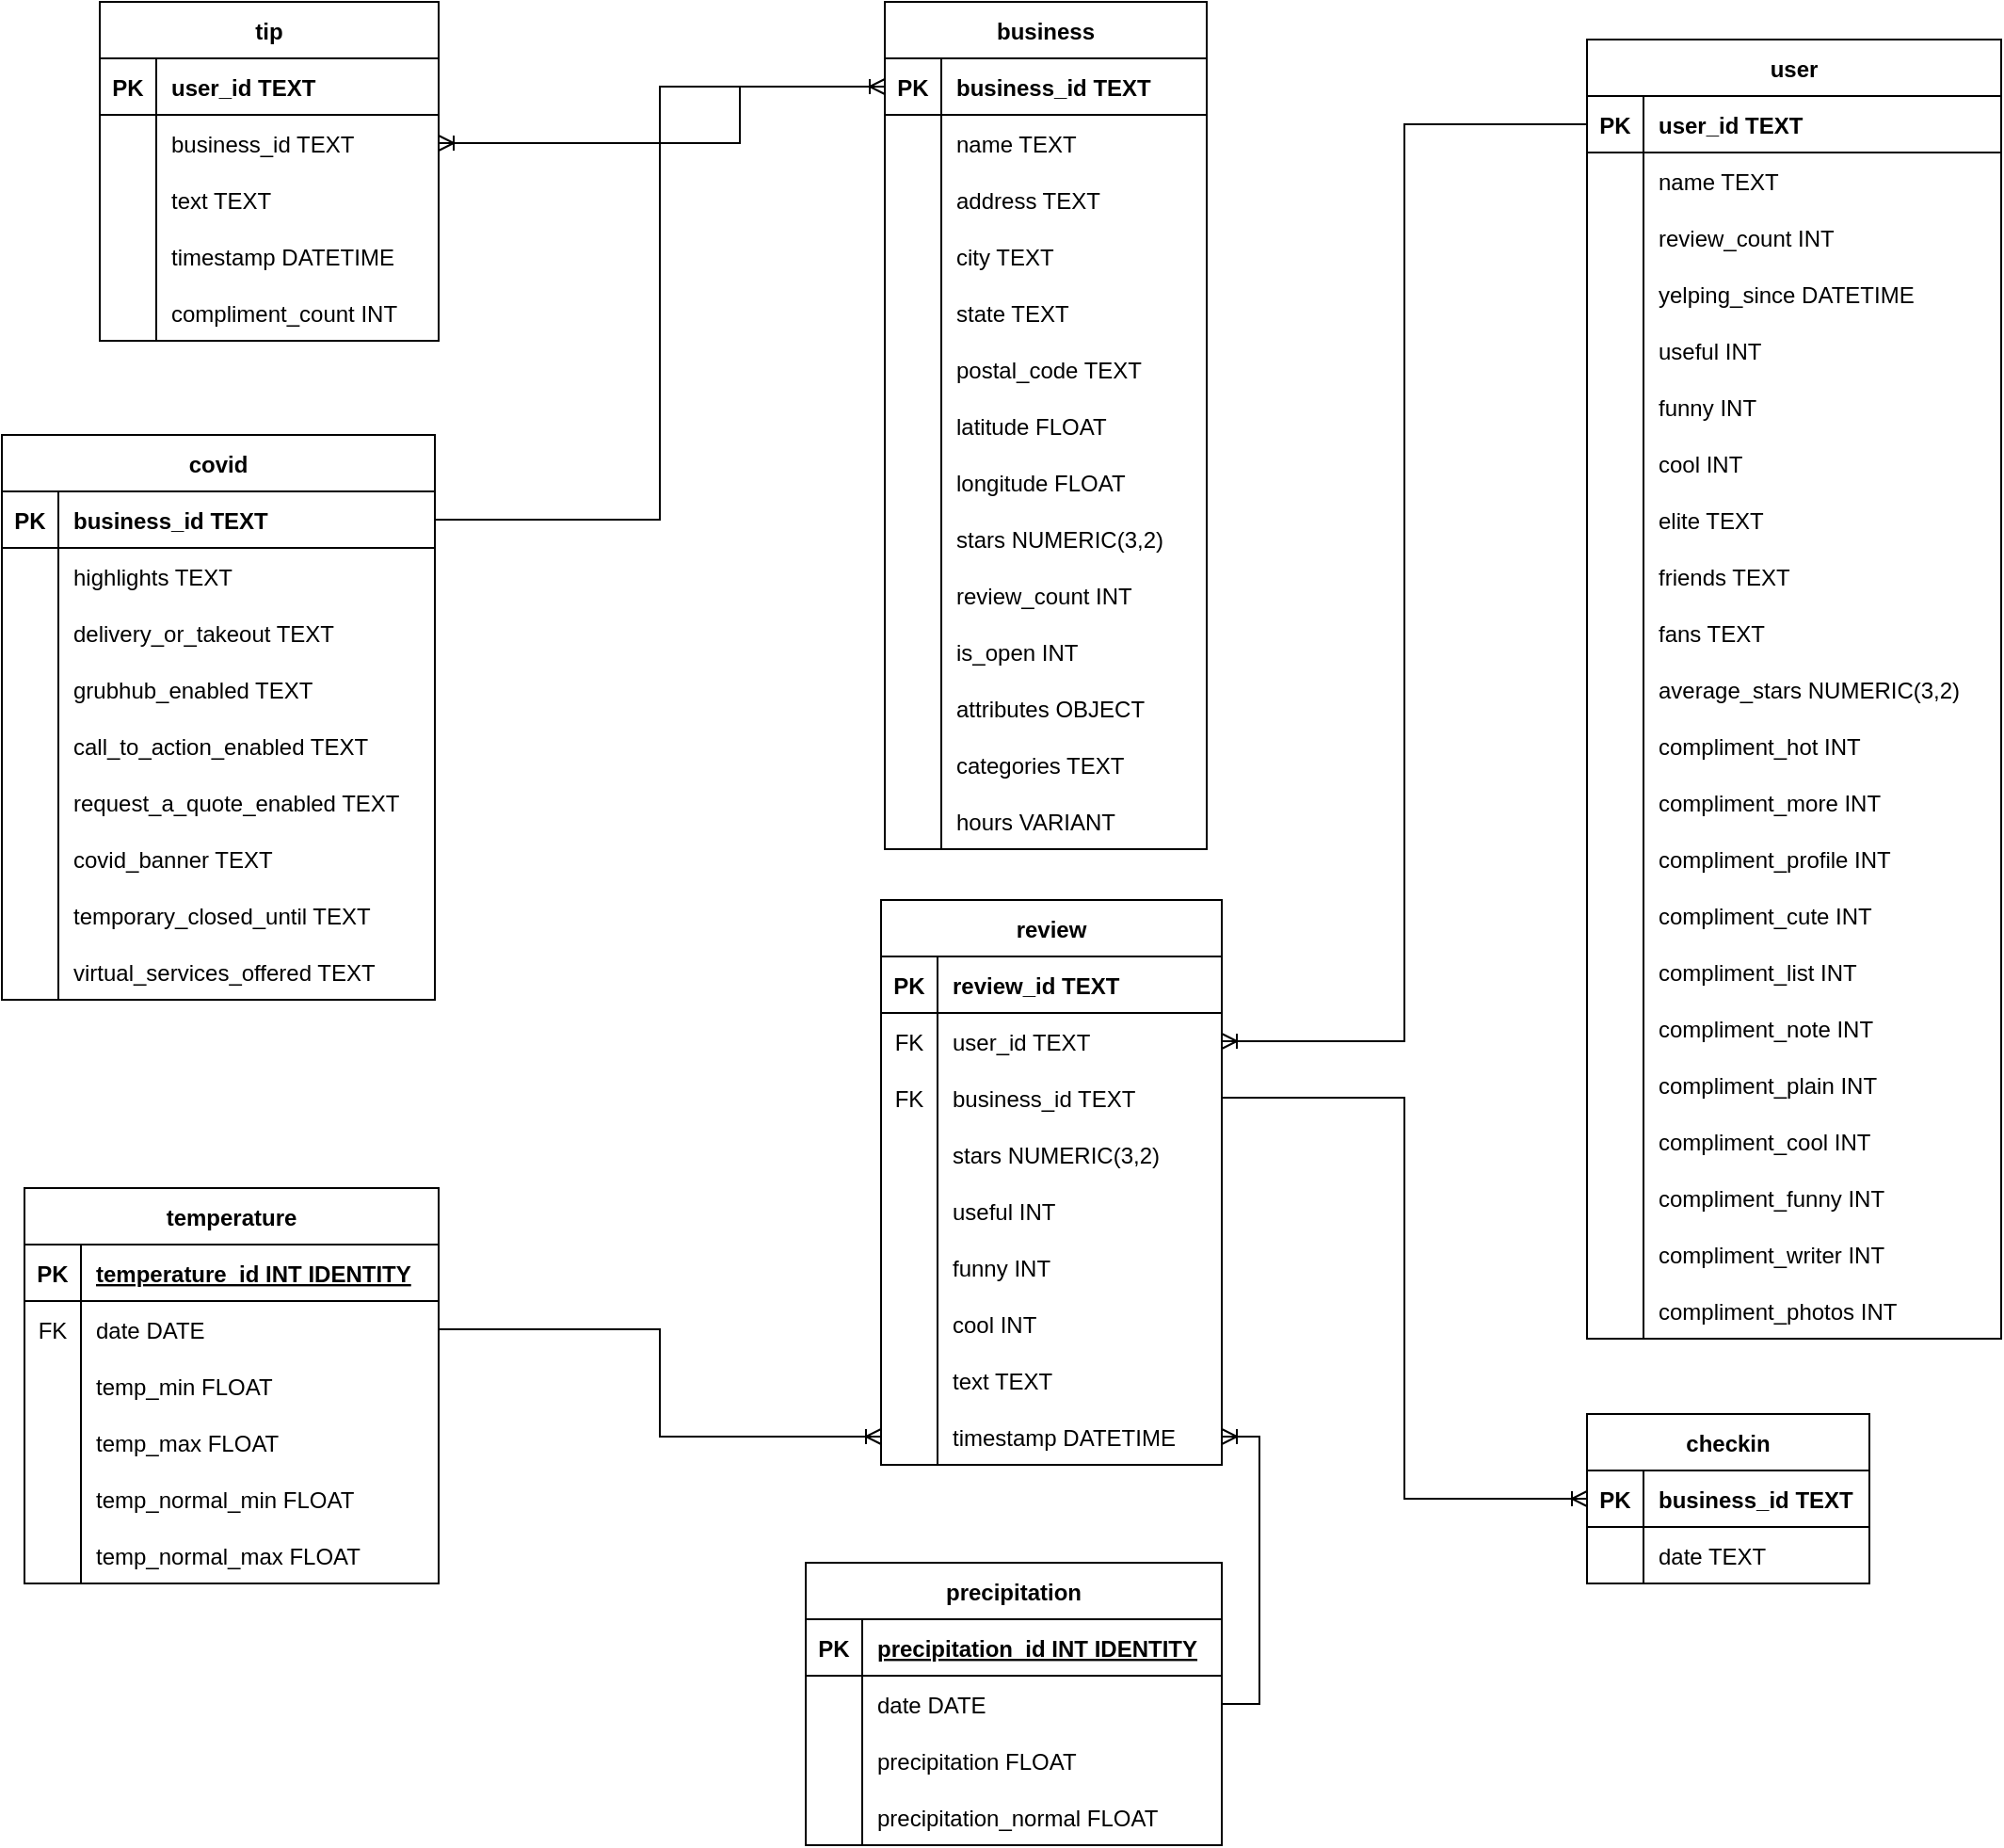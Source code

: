 <mxfile version="24.7.14">
  <diagram name="Page-1" id="NBrq6OeVaTyiNWLqWvzA">
    <mxGraphModel dx="2473" dy="702" grid="1" gridSize="10" guides="1" tooltips="1" connect="1" arrows="1" fold="1" page="1" pageScale="1" pageWidth="1169" pageHeight="827" math="0" shadow="0">
      <root>
        <mxCell id="0" />
        <mxCell id="1" parent="0" />
        <mxCell id="MTYVpCobYzSy8_eYQEXy-1" value="tip" style="shape=table;startSize=30;container=1;collapsible=1;childLayout=tableLayout;fixedRows=1;rowLines=0;fontStyle=1;align=center;resizeLast=1;" vertex="1" parent="1">
          <mxGeometry x="-660" y="50" width="180" height="180" as="geometry" />
        </mxCell>
        <mxCell id="MTYVpCobYzSy8_eYQEXy-2" value="" style="shape=tableRow;horizontal=0;startSize=0;swimlaneHead=0;swimlaneBody=0;fillColor=none;collapsible=0;dropTarget=0;points=[[0,0.5],[1,0.5]];portConstraint=eastwest;strokeColor=inherit;top=0;left=0;right=0;bottom=0;" vertex="1" parent="MTYVpCobYzSy8_eYQEXy-1">
          <mxGeometry y="30" width="180" height="30" as="geometry" />
        </mxCell>
        <mxCell id="MTYVpCobYzSy8_eYQEXy-3" value="PK" style="shape=partialRectangle;overflow=hidden;connectable=0;fillColor=none;strokeColor=inherit;top=0;left=0;bottom=1;right=0;fontStyle=1" vertex="1" parent="MTYVpCobYzSy8_eYQEXy-2">
          <mxGeometry width="30" height="30" as="geometry">
            <mxRectangle width="30" height="30" as="alternateBounds" />
          </mxGeometry>
        </mxCell>
        <mxCell id="MTYVpCobYzSy8_eYQEXy-4" value="user_id TEXT" style="shape=partialRectangle;overflow=hidden;connectable=0;fillColor=none;align=left;strokeColor=inherit;top=0;left=0;bottom=1;right=0;spacingLeft=6;fontStyle=1" vertex="1" parent="MTYVpCobYzSy8_eYQEXy-2">
          <mxGeometry x="30" width="150" height="30" as="geometry">
            <mxRectangle width="150" height="30" as="alternateBounds" />
          </mxGeometry>
        </mxCell>
        <mxCell id="MTYVpCobYzSy8_eYQEXy-5" value="" style="shape=tableRow;horizontal=0;startSize=0;swimlaneHead=0;swimlaneBody=0;fillColor=none;collapsible=0;dropTarget=0;points=[[0,0.5],[1,0.5]];portConstraint=eastwest;strokeColor=inherit;top=0;left=0;right=0;bottom=0;" vertex="1" parent="MTYVpCobYzSy8_eYQEXy-1">
          <mxGeometry y="60" width="180" height="30" as="geometry" />
        </mxCell>
        <mxCell id="MTYVpCobYzSy8_eYQEXy-6" value="" style="shape=partialRectangle;overflow=hidden;connectable=0;fillColor=none;strokeColor=inherit;top=0;left=0;bottom=0;right=0;" vertex="1" parent="MTYVpCobYzSy8_eYQEXy-5">
          <mxGeometry width="30" height="30" as="geometry">
            <mxRectangle width="30" height="30" as="alternateBounds" />
          </mxGeometry>
        </mxCell>
        <mxCell id="MTYVpCobYzSy8_eYQEXy-7" value="business_id TEXT" style="shape=partialRectangle;overflow=hidden;connectable=0;fillColor=none;align=left;strokeColor=inherit;top=0;left=0;bottom=0;right=0;spacingLeft=6;" vertex="1" parent="MTYVpCobYzSy8_eYQEXy-5">
          <mxGeometry x="30" width="150" height="30" as="geometry">
            <mxRectangle width="150" height="30" as="alternateBounds" />
          </mxGeometry>
        </mxCell>
        <mxCell id="MTYVpCobYzSy8_eYQEXy-8" value="" style="shape=tableRow;horizontal=0;startSize=0;swimlaneHead=0;swimlaneBody=0;fillColor=none;collapsible=0;dropTarget=0;points=[[0,0.5],[1,0.5]];portConstraint=eastwest;strokeColor=inherit;top=0;left=0;right=0;bottom=0;" vertex="1" parent="MTYVpCobYzSy8_eYQEXy-1">
          <mxGeometry y="90" width="180" height="30" as="geometry" />
        </mxCell>
        <mxCell id="MTYVpCobYzSy8_eYQEXy-9" value="" style="shape=partialRectangle;overflow=hidden;connectable=0;fillColor=none;strokeColor=inherit;top=0;left=0;bottom=0;right=0;" vertex="1" parent="MTYVpCobYzSy8_eYQEXy-8">
          <mxGeometry width="30" height="30" as="geometry">
            <mxRectangle width="30" height="30" as="alternateBounds" />
          </mxGeometry>
        </mxCell>
        <mxCell id="MTYVpCobYzSy8_eYQEXy-10" value="text TEXT" style="shape=partialRectangle;overflow=hidden;connectable=0;fillColor=none;align=left;strokeColor=inherit;top=0;left=0;bottom=0;right=0;spacingLeft=6;" vertex="1" parent="MTYVpCobYzSy8_eYQEXy-8">
          <mxGeometry x="30" width="150" height="30" as="geometry">
            <mxRectangle width="150" height="30" as="alternateBounds" />
          </mxGeometry>
        </mxCell>
        <mxCell id="MTYVpCobYzSy8_eYQEXy-11" value="" style="shape=tableRow;horizontal=0;startSize=0;swimlaneHead=0;swimlaneBody=0;fillColor=none;collapsible=0;dropTarget=0;points=[[0,0.5],[1,0.5]];portConstraint=eastwest;strokeColor=inherit;top=0;left=0;right=0;bottom=0;" vertex="1" parent="MTYVpCobYzSy8_eYQEXy-1">
          <mxGeometry y="120" width="180" height="30" as="geometry" />
        </mxCell>
        <mxCell id="MTYVpCobYzSy8_eYQEXy-12" value="" style="shape=partialRectangle;overflow=hidden;connectable=0;fillColor=none;strokeColor=inherit;top=0;left=0;bottom=0;right=0;" vertex="1" parent="MTYVpCobYzSy8_eYQEXy-11">
          <mxGeometry width="30" height="30" as="geometry">
            <mxRectangle width="30" height="30" as="alternateBounds" />
          </mxGeometry>
        </mxCell>
        <mxCell id="MTYVpCobYzSy8_eYQEXy-13" value="timestamp DATETIME" style="shape=partialRectangle;overflow=hidden;connectable=0;fillColor=none;align=left;strokeColor=inherit;top=0;left=0;bottom=0;right=0;spacingLeft=6;" vertex="1" parent="MTYVpCobYzSy8_eYQEXy-11">
          <mxGeometry x="30" width="150" height="30" as="geometry">
            <mxRectangle width="150" height="30" as="alternateBounds" />
          </mxGeometry>
        </mxCell>
        <mxCell id="MTYVpCobYzSy8_eYQEXy-14" value="" style="shape=tableRow;horizontal=0;startSize=0;swimlaneHead=0;swimlaneBody=0;fillColor=none;collapsible=0;dropTarget=0;points=[[0,0.5],[1,0.5]];portConstraint=eastwest;strokeColor=inherit;top=0;left=0;right=0;bottom=0;" vertex="1" parent="MTYVpCobYzSy8_eYQEXy-1">
          <mxGeometry y="150" width="180" height="30" as="geometry" />
        </mxCell>
        <mxCell id="MTYVpCobYzSy8_eYQEXy-15" value="" style="shape=partialRectangle;overflow=hidden;connectable=0;fillColor=none;strokeColor=inherit;top=0;left=0;bottom=0;right=0;" vertex="1" parent="MTYVpCobYzSy8_eYQEXy-14">
          <mxGeometry width="30" height="30" as="geometry">
            <mxRectangle width="30" height="30" as="alternateBounds" />
          </mxGeometry>
        </mxCell>
        <mxCell id="MTYVpCobYzSy8_eYQEXy-16" value="compliment_count INT" style="shape=partialRectangle;overflow=hidden;connectable=0;fillColor=none;align=left;strokeColor=inherit;top=0;left=0;bottom=0;right=0;spacingLeft=6;" vertex="1" parent="MTYVpCobYzSy8_eYQEXy-14">
          <mxGeometry x="30" width="150" height="30" as="geometry">
            <mxRectangle width="150" height="30" as="alternateBounds" />
          </mxGeometry>
        </mxCell>
        <mxCell id="MTYVpCobYzSy8_eYQEXy-17" value="checkin" style="shape=table;startSize=30;container=1;collapsible=1;childLayout=tableLayout;fixedRows=1;rowLines=0;fontStyle=1;align=center;resizeLast=1;" vertex="1" parent="1">
          <mxGeometry x="130" y="800" width="150" height="90" as="geometry" />
        </mxCell>
        <mxCell id="MTYVpCobYzSy8_eYQEXy-18" value="" style="shape=tableRow;horizontal=0;startSize=0;swimlaneHead=0;swimlaneBody=0;fillColor=none;collapsible=0;dropTarget=0;points=[[0,0.5],[1,0.5]];portConstraint=eastwest;strokeColor=inherit;top=0;left=0;right=0;bottom=0;" vertex="1" parent="MTYVpCobYzSy8_eYQEXy-17">
          <mxGeometry y="30" width="150" height="30" as="geometry" />
        </mxCell>
        <mxCell id="MTYVpCobYzSy8_eYQEXy-19" value="PK" style="shape=partialRectangle;overflow=hidden;connectable=0;fillColor=none;strokeColor=inherit;top=0;left=0;bottom=1;right=0;fontStyle=1" vertex="1" parent="MTYVpCobYzSy8_eYQEXy-18">
          <mxGeometry width="30" height="30" as="geometry">
            <mxRectangle width="30" height="30" as="alternateBounds" />
          </mxGeometry>
        </mxCell>
        <mxCell id="MTYVpCobYzSy8_eYQEXy-20" value="business_id TEXT" style="shape=partialRectangle;overflow=hidden;connectable=0;fillColor=none;align=left;strokeColor=inherit;top=0;left=0;bottom=1;right=0;spacingLeft=6;fontStyle=1" vertex="1" parent="MTYVpCobYzSy8_eYQEXy-18">
          <mxGeometry x="30" width="120" height="30" as="geometry">
            <mxRectangle width="120" height="30" as="alternateBounds" />
          </mxGeometry>
        </mxCell>
        <mxCell id="MTYVpCobYzSy8_eYQEXy-21" value="" style="shape=tableRow;horizontal=0;startSize=0;swimlaneHead=0;swimlaneBody=0;fillColor=none;collapsible=0;dropTarget=0;points=[[0,0.5],[1,0.5]];portConstraint=eastwest;strokeColor=inherit;top=0;left=0;right=0;bottom=0;" vertex="1" parent="MTYVpCobYzSy8_eYQEXy-17">
          <mxGeometry y="60" width="150" height="30" as="geometry" />
        </mxCell>
        <mxCell id="MTYVpCobYzSy8_eYQEXy-22" value="" style="shape=partialRectangle;overflow=hidden;connectable=0;fillColor=none;strokeColor=inherit;top=0;left=0;bottom=0;right=0;" vertex="1" parent="MTYVpCobYzSy8_eYQEXy-21">
          <mxGeometry width="30" height="30" as="geometry">
            <mxRectangle width="30" height="30" as="alternateBounds" />
          </mxGeometry>
        </mxCell>
        <mxCell id="MTYVpCobYzSy8_eYQEXy-23" value="date TEXT" style="shape=partialRectangle;overflow=hidden;connectable=0;fillColor=none;align=left;strokeColor=inherit;top=0;left=0;bottom=0;right=0;spacingLeft=6;" vertex="1" parent="MTYVpCobYzSy8_eYQEXy-21">
          <mxGeometry x="30" width="120" height="30" as="geometry">
            <mxRectangle width="120" height="30" as="alternateBounds" />
          </mxGeometry>
        </mxCell>
        <mxCell id="MTYVpCobYzSy8_eYQEXy-24" value="review" style="shape=table;startSize=30;container=1;collapsible=1;childLayout=tableLayout;fixedRows=1;rowLines=0;fontStyle=1;align=center;resizeLast=1;" vertex="1" parent="1">
          <mxGeometry x="-245" y="527" width="181" height="300" as="geometry" />
        </mxCell>
        <mxCell id="MTYVpCobYzSy8_eYQEXy-25" value="" style="shape=tableRow;horizontal=0;startSize=0;swimlaneHead=0;swimlaneBody=0;fillColor=none;collapsible=0;dropTarget=0;points=[[0,0.5],[1,0.5]];portConstraint=eastwest;strokeColor=inherit;top=0;left=0;right=0;bottom=0;" vertex="1" parent="MTYVpCobYzSy8_eYQEXy-24">
          <mxGeometry y="30" width="181" height="30" as="geometry" />
        </mxCell>
        <mxCell id="MTYVpCobYzSy8_eYQEXy-26" value="PK" style="shape=partialRectangle;overflow=hidden;connectable=0;fillColor=none;strokeColor=inherit;top=0;left=0;bottom=1;right=0;fontStyle=1;shadow=0;flipH=1;" vertex="1" parent="MTYVpCobYzSy8_eYQEXy-25">
          <mxGeometry width="30" height="30" as="geometry">
            <mxRectangle width="30" height="30" as="alternateBounds" />
          </mxGeometry>
        </mxCell>
        <mxCell id="MTYVpCobYzSy8_eYQEXy-27" value="review_id TEXT" style="shape=partialRectangle;overflow=hidden;connectable=0;fillColor=none;align=left;strokeColor=inherit;top=0;left=0;bottom=1;right=0;spacingLeft=6;fontStyle=1;shadow=0;flipH=1;" vertex="1" parent="MTYVpCobYzSy8_eYQEXy-25">
          <mxGeometry x="30" width="151" height="30" as="geometry">
            <mxRectangle width="151" height="30" as="alternateBounds" />
          </mxGeometry>
        </mxCell>
        <mxCell id="MTYVpCobYzSy8_eYQEXy-28" value="" style="shape=tableRow;horizontal=0;startSize=0;swimlaneHead=0;swimlaneBody=0;fillColor=none;collapsible=0;dropTarget=0;points=[[0,0.5],[1,0.5]];portConstraint=eastwest;strokeColor=inherit;top=0;left=0;right=0;bottom=0;" vertex="1" parent="MTYVpCobYzSy8_eYQEXy-24">
          <mxGeometry y="60" width="181" height="30" as="geometry" />
        </mxCell>
        <mxCell id="MTYVpCobYzSy8_eYQEXy-29" value="FK" style="shape=partialRectangle;overflow=hidden;connectable=0;fillColor=none;strokeColor=inherit;top=0;left=0;bottom=0;right=0;" vertex="1" parent="MTYVpCobYzSy8_eYQEXy-28">
          <mxGeometry width="30" height="30" as="geometry">
            <mxRectangle width="30" height="30" as="alternateBounds" />
          </mxGeometry>
        </mxCell>
        <mxCell id="MTYVpCobYzSy8_eYQEXy-30" value="user_id TEXT" style="shape=partialRectangle;overflow=hidden;connectable=0;fillColor=none;align=left;strokeColor=inherit;top=0;left=0;bottom=0;right=0;spacingLeft=6;" vertex="1" parent="MTYVpCobYzSy8_eYQEXy-28">
          <mxGeometry x="30" width="151" height="30" as="geometry">
            <mxRectangle width="151" height="30" as="alternateBounds" />
          </mxGeometry>
        </mxCell>
        <mxCell id="MTYVpCobYzSy8_eYQEXy-31" value="" style="shape=tableRow;horizontal=0;startSize=0;swimlaneHead=0;swimlaneBody=0;fillColor=none;collapsible=0;dropTarget=0;points=[[0,0.5],[1,0.5]];portConstraint=eastwest;strokeColor=inherit;top=0;left=0;right=0;bottom=0;" vertex="1" parent="MTYVpCobYzSy8_eYQEXy-24">
          <mxGeometry y="90" width="181" height="30" as="geometry" />
        </mxCell>
        <mxCell id="MTYVpCobYzSy8_eYQEXy-32" value="FK" style="shape=partialRectangle;overflow=hidden;connectable=0;fillColor=none;strokeColor=inherit;top=0;left=0;bottom=0;right=0;" vertex="1" parent="MTYVpCobYzSy8_eYQEXy-31">
          <mxGeometry width="30" height="30" as="geometry">
            <mxRectangle width="30" height="30" as="alternateBounds" />
          </mxGeometry>
        </mxCell>
        <mxCell id="MTYVpCobYzSy8_eYQEXy-33" value="business_id TEXT" style="shape=partialRectangle;overflow=hidden;connectable=0;fillColor=none;align=left;strokeColor=inherit;top=0;left=0;bottom=0;right=0;spacingLeft=6;" vertex="1" parent="MTYVpCobYzSy8_eYQEXy-31">
          <mxGeometry x="30" width="151" height="30" as="geometry">
            <mxRectangle width="151" height="30" as="alternateBounds" />
          </mxGeometry>
        </mxCell>
        <mxCell id="MTYVpCobYzSy8_eYQEXy-34" value="" style="shape=tableRow;horizontal=0;startSize=0;swimlaneHead=0;swimlaneBody=0;fillColor=none;collapsible=0;dropTarget=0;points=[[0,0.5],[1,0.5]];portConstraint=eastwest;strokeColor=inherit;top=0;left=0;right=0;bottom=0;" vertex="1" parent="MTYVpCobYzSy8_eYQEXy-24">
          <mxGeometry y="120" width="181" height="30" as="geometry" />
        </mxCell>
        <mxCell id="MTYVpCobYzSy8_eYQEXy-35" value="" style="shape=partialRectangle;overflow=hidden;connectable=0;fillColor=none;strokeColor=inherit;top=0;left=0;bottom=0;right=0;" vertex="1" parent="MTYVpCobYzSy8_eYQEXy-34">
          <mxGeometry width="30" height="30" as="geometry">
            <mxRectangle width="30" height="30" as="alternateBounds" />
          </mxGeometry>
        </mxCell>
        <mxCell id="MTYVpCobYzSy8_eYQEXy-36" value="stars NUMERIC(3,2)" style="shape=partialRectangle;overflow=hidden;connectable=0;fillColor=none;align=left;strokeColor=inherit;top=0;left=0;bottom=0;right=0;spacingLeft=6;" vertex="1" parent="MTYVpCobYzSy8_eYQEXy-34">
          <mxGeometry x="30" width="151" height="30" as="geometry">
            <mxRectangle width="151" height="30" as="alternateBounds" />
          </mxGeometry>
        </mxCell>
        <mxCell id="MTYVpCobYzSy8_eYQEXy-37" value="" style="shape=tableRow;horizontal=0;startSize=0;swimlaneHead=0;swimlaneBody=0;fillColor=none;collapsible=0;dropTarget=0;points=[[0,0.5],[1,0.5]];portConstraint=eastwest;strokeColor=inherit;top=0;left=0;right=0;bottom=0;" vertex="1" parent="MTYVpCobYzSy8_eYQEXy-24">
          <mxGeometry y="150" width="181" height="30" as="geometry" />
        </mxCell>
        <mxCell id="MTYVpCobYzSy8_eYQEXy-38" value="" style="shape=partialRectangle;overflow=hidden;connectable=0;fillColor=none;strokeColor=inherit;top=0;left=0;bottom=0;right=0;" vertex="1" parent="MTYVpCobYzSy8_eYQEXy-37">
          <mxGeometry width="30" height="30" as="geometry">
            <mxRectangle width="30" height="30" as="alternateBounds" />
          </mxGeometry>
        </mxCell>
        <mxCell id="MTYVpCobYzSy8_eYQEXy-39" value="useful INT" style="shape=partialRectangle;overflow=hidden;connectable=0;fillColor=none;align=left;strokeColor=inherit;top=0;left=0;bottom=0;right=0;spacingLeft=6;" vertex="1" parent="MTYVpCobYzSy8_eYQEXy-37">
          <mxGeometry x="30" width="151" height="30" as="geometry">
            <mxRectangle width="151" height="30" as="alternateBounds" />
          </mxGeometry>
        </mxCell>
        <mxCell id="MTYVpCobYzSy8_eYQEXy-40" value="" style="shape=tableRow;horizontal=0;startSize=0;swimlaneHead=0;swimlaneBody=0;fillColor=none;collapsible=0;dropTarget=0;points=[[0,0.5],[1,0.5]];portConstraint=eastwest;strokeColor=inherit;top=0;left=0;right=0;bottom=0;" vertex="1" parent="MTYVpCobYzSy8_eYQEXy-24">
          <mxGeometry y="180" width="181" height="30" as="geometry" />
        </mxCell>
        <mxCell id="MTYVpCobYzSy8_eYQEXy-41" value="" style="shape=partialRectangle;overflow=hidden;connectable=0;fillColor=none;strokeColor=inherit;top=0;left=0;bottom=0;right=0;" vertex="1" parent="MTYVpCobYzSy8_eYQEXy-40">
          <mxGeometry width="30" height="30" as="geometry">
            <mxRectangle width="30" height="30" as="alternateBounds" />
          </mxGeometry>
        </mxCell>
        <mxCell id="MTYVpCobYzSy8_eYQEXy-42" value="funny INT" style="shape=partialRectangle;overflow=hidden;connectable=0;fillColor=none;align=left;strokeColor=inherit;top=0;left=0;bottom=0;right=0;spacingLeft=6;" vertex="1" parent="MTYVpCobYzSy8_eYQEXy-40">
          <mxGeometry x="30" width="151" height="30" as="geometry">
            <mxRectangle width="151" height="30" as="alternateBounds" />
          </mxGeometry>
        </mxCell>
        <mxCell id="MTYVpCobYzSy8_eYQEXy-43" value="" style="shape=tableRow;horizontal=0;startSize=0;swimlaneHead=0;swimlaneBody=0;fillColor=none;collapsible=0;dropTarget=0;points=[[0,0.5],[1,0.5]];portConstraint=eastwest;strokeColor=inherit;top=0;left=0;right=0;bottom=0;" vertex="1" parent="MTYVpCobYzSy8_eYQEXy-24">
          <mxGeometry y="210" width="181" height="30" as="geometry" />
        </mxCell>
        <mxCell id="MTYVpCobYzSy8_eYQEXy-44" value="" style="shape=partialRectangle;overflow=hidden;connectable=0;fillColor=none;strokeColor=inherit;top=0;left=0;bottom=0;right=0;" vertex="1" parent="MTYVpCobYzSy8_eYQEXy-43">
          <mxGeometry width="30" height="30" as="geometry">
            <mxRectangle width="30" height="30" as="alternateBounds" />
          </mxGeometry>
        </mxCell>
        <mxCell id="MTYVpCobYzSy8_eYQEXy-45" value="cool INT" style="shape=partialRectangle;overflow=hidden;connectable=0;fillColor=none;align=left;strokeColor=inherit;top=0;left=0;bottom=0;right=0;spacingLeft=6;" vertex="1" parent="MTYVpCobYzSy8_eYQEXy-43">
          <mxGeometry x="30" width="151" height="30" as="geometry">
            <mxRectangle width="151" height="30" as="alternateBounds" />
          </mxGeometry>
        </mxCell>
        <mxCell id="MTYVpCobYzSy8_eYQEXy-46" value="" style="shape=tableRow;horizontal=0;startSize=0;swimlaneHead=0;swimlaneBody=0;fillColor=none;collapsible=0;dropTarget=0;points=[[0,0.5],[1,0.5]];portConstraint=eastwest;strokeColor=inherit;top=0;left=0;right=0;bottom=0;" vertex="1" parent="MTYVpCobYzSy8_eYQEXy-24">
          <mxGeometry y="240" width="181" height="30" as="geometry" />
        </mxCell>
        <mxCell id="MTYVpCobYzSy8_eYQEXy-47" value="" style="shape=partialRectangle;overflow=hidden;connectable=0;fillColor=none;strokeColor=inherit;top=0;left=0;bottom=0;right=0;" vertex="1" parent="MTYVpCobYzSy8_eYQEXy-46">
          <mxGeometry width="30" height="30" as="geometry">
            <mxRectangle width="30" height="30" as="alternateBounds" />
          </mxGeometry>
        </mxCell>
        <mxCell id="MTYVpCobYzSy8_eYQEXy-48" value="text TEXT" style="shape=partialRectangle;overflow=hidden;connectable=0;fillColor=none;align=left;strokeColor=inherit;top=0;left=0;bottom=0;right=0;spacingLeft=6;" vertex="1" parent="MTYVpCobYzSy8_eYQEXy-46">
          <mxGeometry x="30" width="151" height="30" as="geometry">
            <mxRectangle width="151" height="30" as="alternateBounds" />
          </mxGeometry>
        </mxCell>
        <mxCell id="MTYVpCobYzSy8_eYQEXy-49" value="" style="shape=tableRow;horizontal=0;startSize=0;swimlaneHead=0;swimlaneBody=0;fillColor=none;collapsible=0;dropTarget=0;points=[[0,0.5],[1,0.5]];portConstraint=eastwest;strokeColor=inherit;top=0;left=0;right=0;bottom=0;" vertex="1" parent="MTYVpCobYzSy8_eYQEXy-24">
          <mxGeometry y="270" width="181" height="30" as="geometry" />
        </mxCell>
        <mxCell id="MTYVpCobYzSy8_eYQEXy-50" value="" style="shape=partialRectangle;overflow=hidden;connectable=0;fillColor=none;strokeColor=inherit;top=0;left=0;bottom=0;right=0;" vertex="1" parent="MTYVpCobYzSy8_eYQEXy-49">
          <mxGeometry width="30" height="30" as="geometry">
            <mxRectangle width="30" height="30" as="alternateBounds" />
          </mxGeometry>
        </mxCell>
        <mxCell id="MTYVpCobYzSy8_eYQEXy-51" value="timestamp DATETIME" style="shape=partialRectangle;overflow=hidden;connectable=0;fillColor=none;align=left;strokeColor=inherit;top=0;left=0;bottom=0;right=0;spacingLeft=6;" vertex="1" parent="MTYVpCobYzSy8_eYQEXy-49">
          <mxGeometry x="30" width="151" height="30" as="geometry">
            <mxRectangle width="151" height="30" as="alternateBounds" />
          </mxGeometry>
        </mxCell>
        <mxCell id="MTYVpCobYzSy8_eYQEXy-52" value="business" style="shape=table;startSize=30;container=1;collapsible=1;childLayout=tableLayout;fixedRows=1;rowLines=0;fontStyle=1;align=center;resizeLast=1;" vertex="1" parent="1">
          <mxGeometry x="-243" y="50" width="171" height="450" as="geometry" />
        </mxCell>
        <mxCell id="MTYVpCobYzSy8_eYQEXy-53" value="" style="shape=tableRow;horizontal=0;startSize=0;swimlaneHead=0;swimlaneBody=0;fillColor=none;collapsible=0;dropTarget=0;points=[[0,0.5],[1,0.5]];portConstraint=eastwest;strokeColor=inherit;top=0;left=0;right=0;bottom=0;" vertex="1" parent="MTYVpCobYzSy8_eYQEXy-52">
          <mxGeometry y="30" width="171" height="30" as="geometry" />
        </mxCell>
        <mxCell id="MTYVpCobYzSy8_eYQEXy-54" value="PK" style="shape=partialRectangle;overflow=hidden;connectable=0;fillColor=none;strokeColor=inherit;top=0;left=0;bottom=1;right=0;fontStyle=1" vertex="1" parent="MTYVpCobYzSy8_eYQEXy-53">
          <mxGeometry width="30" height="30" as="geometry">
            <mxRectangle width="30" height="30" as="alternateBounds" />
          </mxGeometry>
        </mxCell>
        <mxCell id="MTYVpCobYzSy8_eYQEXy-55" value="business_id TEXT" style="shape=partialRectangle;overflow=hidden;connectable=0;fillColor=none;align=left;strokeColor=inherit;top=0;left=0;bottom=1;right=0;spacingLeft=6;fontStyle=1" vertex="1" parent="MTYVpCobYzSy8_eYQEXy-53">
          <mxGeometry x="30" width="141" height="30" as="geometry">
            <mxRectangle width="141" height="30" as="alternateBounds" />
          </mxGeometry>
        </mxCell>
        <mxCell id="MTYVpCobYzSy8_eYQEXy-56" value="" style="shape=tableRow;horizontal=0;startSize=0;swimlaneHead=0;swimlaneBody=0;fillColor=none;collapsible=0;dropTarget=0;points=[[0,0.5],[1,0.5]];portConstraint=eastwest;strokeColor=inherit;top=0;left=0;right=0;bottom=0;" vertex="1" parent="MTYVpCobYzSy8_eYQEXy-52">
          <mxGeometry y="60" width="171" height="30" as="geometry" />
        </mxCell>
        <mxCell id="MTYVpCobYzSy8_eYQEXy-57" value="" style="shape=partialRectangle;overflow=hidden;connectable=0;fillColor=none;strokeColor=inherit;top=0;left=0;bottom=0;right=0;" vertex="1" parent="MTYVpCobYzSy8_eYQEXy-56">
          <mxGeometry width="30" height="30" as="geometry">
            <mxRectangle width="30" height="30" as="alternateBounds" />
          </mxGeometry>
        </mxCell>
        <mxCell id="MTYVpCobYzSy8_eYQEXy-58" value="name TEXT" style="shape=partialRectangle;overflow=hidden;connectable=0;fillColor=none;align=left;strokeColor=inherit;top=0;left=0;bottom=0;right=0;spacingLeft=6;" vertex="1" parent="MTYVpCobYzSy8_eYQEXy-56">
          <mxGeometry x="30" width="141" height="30" as="geometry">
            <mxRectangle width="141" height="30" as="alternateBounds" />
          </mxGeometry>
        </mxCell>
        <mxCell id="MTYVpCobYzSy8_eYQEXy-59" value="" style="shape=tableRow;horizontal=0;startSize=0;swimlaneHead=0;swimlaneBody=0;fillColor=none;collapsible=0;dropTarget=0;points=[[0,0.5],[1,0.5]];portConstraint=eastwest;strokeColor=inherit;top=0;left=0;right=0;bottom=0;" vertex="1" parent="MTYVpCobYzSy8_eYQEXy-52">
          <mxGeometry y="90" width="171" height="30" as="geometry" />
        </mxCell>
        <mxCell id="MTYVpCobYzSy8_eYQEXy-60" value="" style="shape=partialRectangle;overflow=hidden;connectable=0;fillColor=none;strokeColor=inherit;top=0;left=0;bottom=0;right=0;" vertex="1" parent="MTYVpCobYzSy8_eYQEXy-59">
          <mxGeometry width="30" height="30" as="geometry">
            <mxRectangle width="30" height="30" as="alternateBounds" />
          </mxGeometry>
        </mxCell>
        <mxCell id="MTYVpCobYzSy8_eYQEXy-61" value="address TEXT" style="shape=partialRectangle;overflow=hidden;connectable=0;fillColor=none;align=left;strokeColor=inherit;top=0;left=0;bottom=0;right=0;spacingLeft=6;" vertex="1" parent="MTYVpCobYzSy8_eYQEXy-59">
          <mxGeometry x="30" width="141" height="30" as="geometry">
            <mxRectangle width="141" height="30" as="alternateBounds" />
          </mxGeometry>
        </mxCell>
        <mxCell id="MTYVpCobYzSy8_eYQEXy-62" value="" style="shape=tableRow;horizontal=0;startSize=0;swimlaneHead=0;swimlaneBody=0;fillColor=none;collapsible=0;dropTarget=0;points=[[0,0.5],[1,0.5]];portConstraint=eastwest;strokeColor=inherit;top=0;left=0;right=0;bottom=0;" vertex="1" parent="MTYVpCobYzSy8_eYQEXy-52">
          <mxGeometry y="120" width="171" height="30" as="geometry" />
        </mxCell>
        <mxCell id="MTYVpCobYzSy8_eYQEXy-63" value="" style="shape=partialRectangle;overflow=hidden;connectable=0;fillColor=none;strokeColor=inherit;top=0;left=0;bottom=0;right=0;" vertex="1" parent="MTYVpCobYzSy8_eYQEXy-62">
          <mxGeometry width="30" height="30" as="geometry">
            <mxRectangle width="30" height="30" as="alternateBounds" />
          </mxGeometry>
        </mxCell>
        <mxCell id="MTYVpCobYzSy8_eYQEXy-64" value="city TEXT" style="shape=partialRectangle;overflow=hidden;connectable=0;fillColor=none;align=left;strokeColor=inherit;top=0;left=0;bottom=0;right=0;spacingLeft=6;" vertex="1" parent="MTYVpCobYzSy8_eYQEXy-62">
          <mxGeometry x="30" width="141" height="30" as="geometry">
            <mxRectangle width="141" height="30" as="alternateBounds" />
          </mxGeometry>
        </mxCell>
        <mxCell id="MTYVpCobYzSy8_eYQEXy-65" value="" style="shape=tableRow;horizontal=0;startSize=0;swimlaneHead=0;swimlaneBody=0;fillColor=none;collapsible=0;dropTarget=0;points=[[0,0.5],[1,0.5]];portConstraint=eastwest;strokeColor=inherit;top=0;left=0;right=0;bottom=0;" vertex="1" parent="MTYVpCobYzSy8_eYQEXy-52">
          <mxGeometry y="150" width="171" height="30" as="geometry" />
        </mxCell>
        <mxCell id="MTYVpCobYzSy8_eYQEXy-66" value="" style="shape=partialRectangle;overflow=hidden;connectable=0;fillColor=none;strokeColor=inherit;top=0;left=0;bottom=0;right=0;" vertex="1" parent="MTYVpCobYzSy8_eYQEXy-65">
          <mxGeometry width="30" height="30" as="geometry">
            <mxRectangle width="30" height="30" as="alternateBounds" />
          </mxGeometry>
        </mxCell>
        <mxCell id="MTYVpCobYzSy8_eYQEXy-67" value="state TEXT" style="shape=partialRectangle;overflow=hidden;connectable=0;fillColor=none;align=left;strokeColor=inherit;top=0;left=0;bottom=0;right=0;spacingLeft=6;" vertex="1" parent="MTYVpCobYzSy8_eYQEXy-65">
          <mxGeometry x="30" width="141" height="30" as="geometry">
            <mxRectangle width="141" height="30" as="alternateBounds" />
          </mxGeometry>
        </mxCell>
        <mxCell id="MTYVpCobYzSy8_eYQEXy-68" value="" style="shape=tableRow;horizontal=0;startSize=0;swimlaneHead=0;swimlaneBody=0;fillColor=none;collapsible=0;dropTarget=0;points=[[0,0.5],[1,0.5]];portConstraint=eastwest;strokeColor=inherit;top=0;left=0;right=0;bottom=0;" vertex="1" parent="MTYVpCobYzSy8_eYQEXy-52">
          <mxGeometry y="180" width="171" height="30" as="geometry" />
        </mxCell>
        <mxCell id="MTYVpCobYzSy8_eYQEXy-69" value="" style="shape=partialRectangle;overflow=hidden;connectable=0;fillColor=none;strokeColor=inherit;top=0;left=0;bottom=0;right=0;" vertex="1" parent="MTYVpCobYzSy8_eYQEXy-68">
          <mxGeometry width="30" height="30" as="geometry">
            <mxRectangle width="30" height="30" as="alternateBounds" />
          </mxGeometry>
        </mxCell>
        <mxCell id="MTYVpCobYzSy8_eYQEXy-70" value="postal_code TEXT" style="shape=partialRectangle;overflow=hidden;connectable=0;fillColor=none;align=left;strokeColor=inherit;top=0;left=0;bottom=0;right=0;spacingLeft=6;" vertex="1" parent="MTYVpCobYzSy8_eYQEXy-68">
          <mxGeometry x="30" width="141" height="30" as="geometry">
            <mxRectangle width="141" height="30" as="alternateBounds" />
          </mxGeometry>
        </mxCell>
        <mxCell id="MTYVpCobYzSy8_eYQEXy-71" value="" style="shape=tableRow;horizontal=0;startSize=0;swimlaneHead=0;swimlaneBody=0;fillColor=none;collapsible=0;dropTarget=0;points=[[0,0.5],[1,0.5]];portConstraint=eastwest;strokeColor=inherit;top=0;left=0;right=0;bottom=0;" vertex="1" parent="MTYVpCobYzSy8_eYQEXy-52">
          <mxGeometry y="210" width="171" height="30" as="geometry" />
        </mxCell>
        <mxCell id="MTYVpCobYzSy8_eYQEXy-72" value="" style="shape=partialRectangle;overflow=hidden;connectable=0;fillColor=none;strokeColor=inherit;top=0;left=0;bottom=0;right=0;" vertex="1" parent="MTYVpCobYzSy8_eYQEXy-71">
          <mxGeometry width="30" height="30" as="geometry">
            <mxRectangle width="30" height="30" as="alternateBounds" />
          </mxGeometry>
        </mxCell>
        <mxCell id="MTYVpCobYzSy8_eYQEXy-73" value="latitude FLOAT" style="shape=partialRectangle;overflow=hidden;connectable=0;fillColor=none;align=left;strokeColor=inherit;top=0;left=0;bottom=0;right=0;spacingLeft=6;" vertex="1" parent="MTYVpCobYzSy8_eYQEXy-71">
          <mxGeometry x="30" width="141" height="30" as="geometry">
            <mxRectangle width="141" height="30" as="alternateBounds" />
          </mxGeometry>
        </mxCell>
        <mxCell id="MTYVpCobYzSy8_eYQEXy-74" value="" style="shape=tableRow;horizontal=0;startSize=0;swimlaneHead=0;swimlaneBody=0;fillColor=none;collapsible=0;dropTarget=0;points=[[0,0.5],[1,0.5]];portConstraint=eastwest;strokeColor=inherit;top=0;left=0;right=0;bottom=0;" vertex="1" parent="MTYVpCobYzSy8_eYQEXy-52">
          <mxGeometry y="240" width="171" height="30" as="geometry" />
        </mxCell>
        <mxCell id="MTYVpCobYzSy8_eYQEXy-75" value="" style="shape=partialRectangle;overflow=hidden;connectable=0;fillColor=none;strokeColor=inherit;top=0;left=0;bottom=0;right=0;" vertex="1" parent="MTYVpCobYzSy8_eYQEXy-74">
          <mxGeometry width="30" height="30" as="geometry">
            <mxRectangle width="30" height="30" as="alternateBounds" />
          </mxGeometry>
        </mxCell>
        <mxCell id="MTYVpCobYzSy8_eYQEXy-76" value="longitude FLOAT" style="shape=partialRectangle;overflow=hidden;connectable=0;fillColor=none;align=left;strokeColor=inherit;top=0;left=0;bottom=0;right=0;spacingLeft=6;" vertex="1" parent="MTYVpCobYzSy8_eYQEXy-74">
          <mxGeometry x="30" width="141" height="30" as="geometry">
            <mxRectangle width="141" height="30" as="alternateBounds" />
          </mxGeometry>
        </mxCell>
        <mxCell id="MTYVpCobYzSy8_eYQEXy-77" value="" style="shape=tableRow;horizontal=0;startSize=0;swimlaneHead=0;swimlaneBody=0;fillColor=none;collapsible=0;dropTarget=0;points=[[0,0.5],[1,0.5]];portConstraint=eastwest;strokeColor=inherit;top=0;left=0;right=0;bottom=0;" vertex="1" parent="MTYVpCobYzSy8_eYQEXy-52">
          <mxGeometry y="270" width="171" height="30" as="geometry" />
        </mxCell>
        <mxCell id="MTYVpCobYzSy8_eYQEXy-78" value="" style="shape=partialRectangle;overflow=hidden;connectable=0;fillColor=none;strokeColor=inherit;top=0;left=0;bottom=0;right=0;" vertex="1" parent="MTYVpCobYzSy8_eYQEXy-77">
          <mxGeometry width="30" height="30" as="geometry">
            <mxRectangle width="30" height="30" as="alternateBounds" />
          </mxGeometry>
        </mxCell>
        <mxCell id="MTYVpCobYzSy8_eYQEXy-79" value="stars NUMERIC(3,2)" style="shape=partialRectangle;overflow=hidden;connectable=0;fillColor=none;align=left;strokeColor=inherit;top=0;left=0;bottom=0;right=0;spacingLeft=6;" vertex="1" parent="MTYVpCobYzSy8_eYQEXy-77">
          <mxGeometry x="30" width="141" height="30" as="geometry">
            <mxRectangle width="141" height="30" as="alternateBounds" />
          </mxGeometry>
        </mxCell>
        <mxCell id="MTYVpCobYzSy8_eYQEXy-80" value="" style="shape=tableRow;horizontal=0;startSize=0;swimlaneHead=0;swimlaneBody=0;fillColor=none;collapsible=0;dropTarget=0;points=[[0,0.5],[1,0.5]];portConstraint=eastwest;strokeColor=inherit;top=0;left=0;right=0;bottom=0;" vertex="1" parent="MTYVpCobYzSy8_eYQEXy-52">
          <mxGeometry y="300" width="171" height="30" as="geometry" />
        </mxCell>
        <mxCell id="MTYVpCobYzSy8_eYQEXy-81" value="" style="shape=partialRectangle;overflow=hidden;connectable=0;fillColor=none;strokeColor=inherit;top=0;left=0;bottom=0;right=0;" vertex="1" parent="MTYVpCobYzSy8_eYQEXy-80">
          <mxGeometry width="30" height="30" as="geometry">
            <mxRectangle width="30" height="30" as="alternateBounds" />
          </mxGeometry>
        </mxCell>
        <mxCell id="MTYVpCobYzSy8_eYQEXy-82" value="review_count INT" style="shape=partialRectangle;overflow=hidden;connectable=0;fillColor=none;align=left;strokeColor=inherit;top=0;left=0;bottom=0;right=0;spacingLeft=6;" vertex="1" parent="MTYVpCobYzSy8_eYQEXy-80">
          <mxGeometry x="30" width="141" height="30" as="geometry">
            <mxRectangle width="141" height="30" as="alternateBounds" />
          </mxGeometry>
        </mxCell>
        <mxCell id="MTYVpCobYzSy8_eYQEXy-83" value="" style="shape=tableRow;horizontal=0;startSize=0;swimlaneHead=0;swimlaneBody=0;fillColor=none;collapsible=0;dropTarget=0;points=[[0,0.5],[1,0.5]];portConstraint=eastwest;strokeColor=inherit;top=0;left=0;right=0;bottom=0;" vertex="1" parent="MTYVpCobYzSy8_eYQEXy-52">
          <mxGeometry y="330" width="171" height="30" as="geometry" />
        </mxCell>
        <mxCell id="MTYVpCobYzSy8_eYQEXy-84" value="" style="shape=partialRectangle;overflow=hidden;connectable=0;fillColor=none;strokeColor=inherit;top=0;left=0;bottom=0;right=0;" vertex="1" parent="MTYVpCobYzSy8_eYQEXy-83">
          <mxGeometry width="30" height="30" as="geometry">
            <mxRectangle width="30" height="30" as="alternateBounds" />
          </mxGeometry>
        </mxCell>
        <mxCell id="MTYVpCobYzSy8_eYQEXy-85" value="is_open INT" style="shape=partialRectangle;overflow=hidden;connectable=0;fillColor=none;align=left;strokeColor=inherit;top=0;left=0;bottom=0;right=0;spacingLeft=6;" vertex="1" parent="MTYVpCobYzSy8_eYQEXy-83">
          <mxGeometry x="30" width="141" height="30" as="geometry">
            <mxRectangle width="141" height="30" as="alternateBounds" />
          </mxGeometry>
        </mxCell>
        <mxCell id="MTYVpCobYzSy8_eYQEXy-86" value="" style="shape=tableRow;horizontal=0;startSize=0;swimlaneHead=0;swimlaneBody=0;fillColor=none;collapsible=0;dropTarget=0;points=[[0,0.5],[1,0.5]];portConstraint=eastwest;strokeColor=inherit;top=0;left=0;right=0;bottom=0;" vertex="1" parent="MTYVpCobYzSy8_eYQEXy-52">
          <mxGeometry y="360" width="171" height="30" as="geometry" />
        </mxCell>
        <mxCell id="MTYVpCobYzSy8_eYQEXy-87" value="" style="shape=partialRectangle;overflow=hidden;connectable=0;fillColor=none;strokeColor=inherit;top=0;left=0;bottom=0;right=0;" vertex="1" parent="MTYVpCobYzSy8_eYQEXy-86">
          <mxGeometry width="30" height="30" as="geometry">
            <mxRectangle width="30" height="30" as="alternateBounds" />
          </mxGeometry>
        </mxCell>
        <mxCell id="MTYVpCobYzSy8_eYQEXy-88" value="attributes OBJECT" style="shape=partialRectangle;overflow=hidden;connectable=0;fillColor=none;align=left;strokeColor=inherit;top=0;left=0;bottom=0;right=0;spacingLeft=6;" vertex="1" parent="MTYVpCobYzSy8_eYQEXy-86">
          <mxGeometry x="30" width="141" height="30" as="geometry">
            <mxRectangle width="141" height="30" as="alternateBounds" />
          </mxGeometry>
        </mxCell>
        <mxCell id="MTYVpCobYzSy8_eYQEXy-89" value="" style="shape=tableRow;horizontal=0;startSize=0;swimlaneHead=0;swimlaneBody=0;fillColor=none;collapsible=0;dropTarget=0;points=[[0,0.5],[1,0.5]];portConstraint=eastwest;strokeColor=inherit;top=0;left=0;right=0;bottom=0;" vertex="1" parent="MTYVpCobYzSy8_eYQEXy-52">
          <mxGeometry y="390" width="171" height="30" as="geometry" />
        </mxCell>
        <mxCell id="MTYVpCobYzSy8_eYQEXy-90" value="" style="shape=partialRectangle;overflow=hidden;connectable=0;fillColor=none;strokeColor=inherit;top=0;left=0;bottom=0;right=0;" vertex="1" parent="MTYVpCobYzSy8_eYQEXy-89">
          <mxGeometry width="30" height="30" as="geometry">
            <mxRectangle width="30" height="30" as="alternateBounds" />
          </mxGeometry>
        </mxCell>
        <mxCell id="MTYVpCobYzSy8_eYQEXy-91" value="categories TEXT" style="shape=partialRectangle;overflow=hidden;connectable=0;fillColor=none;align=left;strokeColor=inherit;top=0;left=0;bottom=0;right=0;spacingLeft=6;" vertex="1" parent="MTYVpCobYzSy8_eYQEXy-89">
          <mxGeometry x="30" width="141" height="30" as="geometry">
            <mxRectangle width="141" height="30" as="alternateBounds" />
          </mxGeometry>
        </mxCell>
        <mxCell id="MTYVpCobYzSy8_eYQEXy-92" value="" style="shape=tableRow;horizontal=0;startSize=0;swimlaneHead=0;swimlaneBody=0;fillColor=none;collapsible=0;dropTarget=0;points=[[0,0.5],[1,0.5]];portConstraint=eastwest;strokeColor=inherit;top=0;left=0;right=0;bottom=0;" vertex="1" parent="MTYVpCobYzSy8_eYQEXy-52">
          <mxGeometry y="420" width="171" height="30" as="geometry" />
        </mxCell>
        <mxCell id="MTYVpCobYzSy8_eYQEXy-93" value="" style="shape=partialRectangle;overflow=hidden;connectable=0;fillColor=none;strokeColor=inherit;top=0;left=0;bottom=0;right=0;" vertex="1" parent="MTYVpCobYzSy8_eYQEXy-92">
          <mxGeometry width="30" height="30" as="geometry">
            <mxRectangle width="30" height="30" as="alternateBounds" />
          </mxGeometry>
        </mxCell>
        <mxCell id="MTYVpCobYzSy8_eYQEXy-94" value="hours VARIANT" style="shape=partialRectangle;overflow=hidden;connectable=0;fillColor=none;align=left;strokeColor=inherit;top=0;left=0;bottom=0;right=0;spacingLeft=6;" vertex="1" parent="MTYVpCobYzSy8_eYQEXy-92">
          <mxGeometry x="30" width="141" height="30" as="geometry">
            <mxRectangle width="141" height="30" as="alternateBounds" />
          </mxGeometry>
        </mxCell>
        <mxCell id="MTYVpCobYzSy8_eYQEXy-95" value="covid" style="shape=table;startSize=30;container=1;collapsible=1;childLayout=tableLayout;fixedRows=1;rowLines=0;fontStyle=1;align=center;resizeLast=1;" vertex="1" parent="1">
          <mxGeometry x="-712" y="280" width="230" height="300" as="geometry" />
        </mxCell>
        <mxCell id="MTYVpCobYzSy8_eYQEXy-96" value="" style="shape=tableRow;horizontal=0;startSize=0;swimlaneHead=0;swimlaneBody=0;fillColor=none;collapsible=0;dropTarget=0;points=[[0,0.5],[1,0.5]];portConstraint=eastwest;strokeColor=inherit;top=0;left=0;right=0;bottom=0;" vertex="1" parent="MTYVpCobYzSy8_eYQEXy-95">
          <mxGeometry y="30" width="230" height="30" as="geometry" />
        </mxCell>
        <mxCell id="MTYVpCobYzSy8_eYQEXy-97" value="PK" style="shape=partialRectangle;overflow=hidden;connectable=0;fillColor=none;strokeColor=inherit;top=0;left=0;bottom=1;right=0;fontStyle=1" vertex="1" parent="MTYVpCobYzSy8_eYQEXy-96">
          <mxGeometry width="30" height="30" as="geometry">
            <mxRectangle width="30" height="30" as="alternateBounds" />
          </mxGeometry>
        </mxCell>
        <mxCell id="MTYVpCobYzSy8_eYQEXy-98" value="business_id TEXT" style="shape=partialRectangle;overflow=hidden;connectable=0;fillColor=none;align=left;strokeColor=inherit;top=0;left=0;bottom=1;right=0;spacingLeft=6;fontStyle=1" vertex="1" parent="MTYVpCobYzSy8_eYQEXy-96">
          <mxGeometry x="30" width="200" height="30" as="geometry">
            <mxRectangle width="200" height="30" as="alternateBounds" />
          </mxGeometry>
        </mxCell>
        <mxCell id="MTYVpCobYzSy8_eYQEXy-99" value="" style="shape=tableRow;horizontal=0;startSize=0;swimlaneHead=0;swimlaneBody=0;fillColor=none;collapsible=0;dropTarget=0;points=[[0,0.5],[1,0.5]];portConstraint=eastwest;strokeColor=inherit;top=0;left=0;right=0;bottom=0;" vertex="1" parent="MTYVpCobYzSy8_eYQEXy-95">
          <mxGeometry y="60" width="230" height="30" as="geometry" />
        </mxCell>
        <mxCell id="MTYVpCobYzSy8_eYQEXy-100" value="" style="shape=partialRectangle;overflow=hidden;connectable=0;fillColor=none;strokeColor=inherit;top=0;left=0;bottom=0;right=0;" vertex="1" parent="MTYVpCobYzSy8_eYQEXy-99">
          <mxGeometry width="30" height="30" as="geometry">
            <mxRectangle width="30" height="30" as="alternateBounds" />
          </mxGeometry>
        </mxCell>
        <mxCell id="MTYVpCobYzSy8_eYQEXy-101" value="highlights TEXT" style="shape=partialRectangle;overflow=hidden;connectable=0;fillColor=none;align=left;strokeColor=inherit;top=0;left=0;bottom=0;right=0;spacingLeft=6;" vertex="1" parent="MTYVpCobYzSy8_eYQEXy-99">
          <mxGeometry x="30" width="200" height="30" as="geometry">
            <mxRectangle width="200" height="30" as="alternateBounds" />
          </mxGeometry>
        </mxCell>
        <mxCell id="MTYVpCobYzSy8_eYQEXy-102" value="" style="shape=tableRow;horizontal=0;startSize=0;swimlaneHead=0;swimlaneBody=0;fillColor=none;collapsible=0;dropTarget=0;points=[[0,0.5],[1,0.5]];portConstraint=eastwest;strokeColor=inherit;top=0;left=0;right=0;bottom=0;" vertex="1" parent="MTYVpCobYzSy8_eYQEXy-95">
          <mxGeometry y="90" width="230" height="30" as="geometry" />
        </mxCell>
        <mxCell id="MTYVpCobYzSy8_eYQEXy-103" value="" style="shape=partialRectangle;overflow=hidden;connectable=0;fillColor=none;strokeColor=inherit;top=0;left=0;bottom=0;right=0;" vertex="1" parent="MTYVpCobYzSy8_eYQEXy-102">
          <mxGeometry width="30" height="30" as="geometry">
            <mxRectangle width="30" height="30" as="alternateBounds" />
          </mxGeometry>
        </mxCell>
        <mxCell id="MTYVpCobYzSy8_eYQEXy-104" value="delivery_or_takeout TEXT" style="shape=partialRectangle;overflow=hidden;connectable=0;fillColor=none;align=left;strokeColor=inherit;top=0;left=0;bottom=0;right=0;spacingLeft=6;" vertex="1" parent="MTYVpCobYzSy8_eYQEXy-102">
          <mxGeometry x="30" width="200" height="30" as="geometry">
            <mxRectangle width="200" height="30" as="alternateBounds" />
          </mxGeometry>
        </mxCell>
        <mxCell id="MTYVpCobYzSy8_eYQEXy-105" value="" style="shape=tableRow;horizontal=0;startSize=0;swimlaneHead=0;swimlaneBody=0;fillColor=none;collapsible=0;dropTarget=0;points=[[0,0.5],[1,0.5]];portConstraint=eastwest;strokeColor=inherit;top=0;left=0;right=0;bottom=0;" vertex="1" parent="MTYVpCobYzSy8_eYQEXy-95">
          <mxGeometry y="120" width="230" height="30" as="geometry" />
        </mxCell>
        <mxCell id="MTYVpCobYzSy8_eYQEXy-106" value="" style="shape=partialRectangle;overflow=hidden;connectable=0;fillColor=none;strokeColor=inherit;top=0;left=0;bottom=0;right=0;" vertex="1" parent="MTYVpCobYzSy8_eYQEXy-105">
          <mxGeometry width="30" height="30" as="geometry">
            <mxRectangle width="30" height="30" as="alternateBounds" />
          </mxGeometry>
        </mxCell>
        <mxCell id="MTYVpCobYzSy8_eYQEXy-107" value="grubhub_enabled TEXT" style="shape=partialRectangle;overflow=hidden;connectable=0;fillColor=none;align=left;strokeColor=inherit;top=0;left=0;bottom=0;right=0;spacingLeft=6;" vertex="1" parent="MTYVpCobYzSy8_eYQEXy-105">
          <mxGeometry x="30" width="200" height="30" as="geometry">
            <mxRectangle width="200" height="30" as="alternateBounds" />
          </mxGeometry>
        </mxCell>
        <mxCell id="MTYVpCobYzSy8_eYQEXy-108" value="" style="shape=tableRow;horizontal=0;startSize=0;swimlaneHead=0;swimlaneBody=0;fillColor=none;collapsible=0;dropTarget=0;points=[[0,0.5],[1,0.5]];portConstraint=eastwest;strokeColor=inherit;top=0;left=0;right=0;bottom=0;" vertex="1" parent="MTYVpCobYzSy8_eYQEXy-95">
          <mxGeometry y="150" width="230" height="30" as="geometry" />
        </mxCell>
        <mxCell id="MTYVpCobYzSy8_eYQEXy-109" value="" style="shape=partialRectangle;overflow=hidden;connectable=0;fillColor=none;strokeColor=inherit;top=0;left=0;bottom=0;right=0;" vertex="1" parent="MTYVpCobYzSy8_eYQEXy-108">
          <mxGeometry width="30" height="30" as="geometry">
            <mxRectangle width="30" height="30" as="alternateBounds" />
          </mxGeometry>
        </mxCell>
        <mxCell id="MTYVpCobYzSy8_eYQEXy-110" value="call_to_action_enabled TEXT" style="shape=partialRectangle;overflow=hidden;connectable=0;fillColor=none;align=left;strokeColor=inherit;top=0;left=0;bottom=0;right=0;spacingLeft=6;" vertex="1" parent="MTYVpCobYzSy8_eYQEXy-108">
          <mxGeometry x="30" width="200" height="30" as="geometry">
            <mxRectangle width="200" height="30" as="alternateBounds" />
          </mxGeometry>
        </mxCell>
        <mxCell id="MTYVpCobYzSy8_eYQEXy-111" value="" style="shape=tableRow;horizontal=0;startSize=0;swimlaneHead=0;swimlaneBody=0;fillColor=none;collapsible=0;dropTarget=0;points=[[0,0.5],[1,0.5]];portConstraint=eastwest;strokeColor=inherit;top=0;left=0;right=0;bottom=0;" vertex="1" parent="MTYVpCobYzSy8_eYQEXy-95">
          <mxGeometry y="180" width="230" height="30" as="geometry" />
        </mxCell>
        <mxCell id="MTYVpCobYzSy8_eYQEXy-112" value="" style="shape=partialRectangle;overflow=hidden;connectable=0;fillColor=none;strokeColor=inherit;top=0;left=0;bottom=0;right=0;" vertex="1" parent="MTYVpCobYzSy8_eYQEXy-111">
          <mxGeometry width="30" height="30" as="geometry">
            <mxRectangle width="30" height="30" as="alternateBounds" />
          </mxGeometry>
        </mxCell>
        <mxCell id="MTYVpCobYzSy8_eYQEXy-113" value="request_a_quote_enabled TEXT" style="shape=partialRectangle;overflow=hidden;connectable=0;fillColor=none;align=left;strokeColor=inherit;top=0;left=0;bottom=0;right=0;spacingLeft=6;" vertex="1" parent="MTYVpCobYzSy8_eYQEXy-111">
          <mxGeometry x="30" width="200" height="30" as="geometry">
            <mxRectangle width="200" height="30" as="alternateBounds" />
          </mxGeometry>
        </mxCell>
        <mxCell id="MTYVpCobYzSy8_eYQEXy-114" value="" style="shape=tableRow;horizontal=0;startSize=0;swimlaneHead=0;swimlaneBody=0;fillColor=none;collapsible=0;dropTarget=0;points=[[0,0.5],[1,0.5]];portConstraint=eastwest;strokeColor=inherit;top=0;left=0;right=0;bottom=0;" vertex="1" parent="MTYVpCobYzSy8_eYQEXy-95">
          <mxGeometry y="210" width="230" height="30" as="geometry" />
        </mxCell>
        <mxCell id="MTYVpCobYzSy8_eYQEXy-115" value="" style="shape=partialRectangle;overflow=hidden;connectable=0;fillColor=none;strokeColor=inherit;top=0;left=0;bottom=0;right=0;" vertex="1" parent="MTYVpCobYzSy8_eYQEXy-114">
          <mxGeometry width="30" height="30" as="geometry">
            <mxRectangle width="30" height="30" as="alternateBounds" />
          </mxGeometry>
        </mxCell>
        <mxCell id="MTYVpCobYzSy8_eYQEXy-116" value="covid_banner TEXT" style="shape=partialRectangle;overflow=hidden;connectable=0;fillColor=none;align=left;strokeColor=inherit;top=0;left=0;bottom=0;right=0;spacingLeft=6;" vertex="1" parent="MTYVpCobYzSy8_eYQEXy-114">
          <mxGeometry x="30" width="200" height="30" as="geometry">
            <mxRectangle width="200" height="30" as="alternateBounds" />
          </mxGeometry>
        </mxCell>
        <mxCell id="MTYVpCobYzSy8_eYQEXy-117" value="" style="shape=tableRow;horizontal=0;startSize=0;swimlaneHead=0;swimlaneBody=0;fillColor=none;collapsible=0;dropTarget=0;points=[[0,0.5],[1,0.5]];portConstraint=eastwest;strokeColor=inherit;top=0;left=0;right=0;bottom=0;" vertex="1" parent="MTYVpCobYzSy8_eYQEXy-95">
          <mxGeometry y="240" width="230" height="30" as="geometry" />
        </mxCell>
        <mxCell id="MTYVpCobYzSy8_eYQEXy-118" value="" style="shape=partialRectangle;overflow=hidden;connectable=0;fillColor=none;strokeColor=inherit;top=0;left=0;bottom=0;right=0;" vertex="1" parent="MTYVpCobYzSy8_eYQEXy-117">
          <mxGeometry width="30" height="30" as="geometry">
            <mxRectangle width="30" height="30" as="alternateBounds" />
          </mxGeometry>
        </mxCell>
        <mxCell id="MTYVpCobYzSy8_eYQEXy-119" value="temporary_closed_until TEXT" style="shape=partialRectangle;overflow=hidden;connectable=0;fillColor=none;align=left;strokeColor=inherit;top=0;left=0;bottom=0;right=0;spacingLeft=6;" vertex="1" parent="MTYVpCobYzSy8_eYQEXy-117">
          <mxGeometry x="30" width="200" height="30" as="geometry">
            <mxRectangle width="200" height="30" as="alternateBounds" />
          </mxGeometry>
        </mxCell>
        <mxCell id="MTYVpCobYzSy8_eYQEXy-120" value="" style="shape=tableRow;horizontal=0;startSize=0;swimlaneHead=0;swimlaneBody=0;fillColor=none;collapsible=0;dropTarget=0;points=[[0,0.5],[1,0.5]];portConstraint=eastwest;strokeColor=inherit;top=0;left=0;right=0;bottom=0;" vertex="1" parent="MTYVpCobYzSy8_eYQEXy-95">
          <mxGeometry y="270" width="230" height="30" as="geometry" />
        </mxCell>
        <mxCell id="MTYVpCobYzSy8_eYQEXy-121" value="" style="shape=partialRectangle;overflow=hidden;connectable=0;fillColor=none;strokeColor=inherit;top=0;left=0;bottom=0;right=0;" vertex="1" parent="MTYVpCobYzSy8_eYQEXy-120">
          <mxGeometry width="30" height="30" as="geometry">
            <mxRectangle width="30" height="30" as="alternateBounds" />
          </mxGeometry>
        </mxCell>
        <mxCell id="MTYVpCobYzSy8_eYQEXy-122" value="virtual_services_offered TEXT" style="shape=partialRectangle;overflow=hidden;connectable=0;fillColor=none;align=left;strokeColor=inherit;top=0;left=0;bottom=0;right=0;spacingLeft=6;" vertex="1" parent="MTYVpCobYzSy8_eYQEXy-120">
          <mxGeometry x="30" width="200" height="30" as="geometry">
            <mxRectangle width="200" height="30" as="alternateBounds" />
          </mxGeometry>
        </mxCell>
        <mxCell id="MTYVpCobYzSy8_eYQEXy-123" value="user" style="shape=table;startSize=30;container=1;collapsible=1;childLayout=tableLayout;fixedRows=1;rowLines=0;fontStyle=1;align=center;resizeLast=1;" vertex="1" parent="1">
          <mxGeometry x="130" y="70" width="220" height="690" as="geometry" />
        </mxCell>
        <mxCell id="MTYVpCobYzSy8_eYQEXy-124" value="" style="shape=tableRow;horizontal=0;startSize=0;swimlaneHead=0;swimlaneBody=0;fillColor=none;collapsible=0;dropTarget=0;points=[[0,0.5],[1,0.5]];portConstraint=eastwest;strokeColor=inherit;top=0;left=0;right=0;bottom=0;" vertex="1" parent="MTYVpCobYzSy8_eYQEXy-123">
          <mxGeometry y="30" width="220" height="30" as="geometry" />
        </mxCell>
        <mxCell id="MTYVpCobYzSy8_eYQEXy-125" value="PK" style="shape=partialRectangle;overflow=hidden;connectable=0;fillColor=none;strokeColor=inherit;top=0;left=0;bottom=1;right=0;fontStyle=1" vertex="1" parent="MTYVpCobYzSy8_eYQEXy-124">
          <mxGeometry width="30" height="30" as="geometry">
            <mxRectangle width="30" height="30" as="alternateBounds" />
          </mxGeometry>
        </mxCell>
        <mxCell id="MTYVpCobYzSy8_eYQEXy-126" value="user_id TEXT" style="shape=partialRectangle;overflow=hidden;connectable=0;fillColor=none;align=left;strokeColor=inherit;top=0;left=0;bottom=1;right=0;spacingLeft=6;fontStyle=1" vertex="1" parent="MTYVpCobYzSy8_eYQEXy-124">
          <mxGeometry x="30" width="190" height="30" as="geometry">
            <mxRectangle width="190" height="30" as="alternateBounds" />
          </mxGeometry>
        </mxCell>
        <mxCell id="MTYVpCobYzSy8_eYQEXy-127" value="" style="shape=tableRow;horizontal=0;startSize=0;swimlaneHead=0;swimlaneBody=0;fillColor=none;collapsible=0;dropTarget=0;points=[[0,0.5],[1,0.5]];portConstraint=eastwest;strokeColor=inherit;top=0;left=0;right=0;bottom=0;" vertex="1" parent="MTYVpCobYzSy8_eYQEXy-123">
          <mxGeometry y="60" width="220" height="30" as="geometry" />
        </mxCell>
        <mxCell id="MTYVpCobYzSy8_eYQEXy-128" value="" style="shape=partialRectangle;overflow=hidden;connectable=0;fillColor=none;strokeColor=inherit;top=0;left=0;bottom=0;right=0;" vertex="1" parent="MTYVpCobYzSy8_eYQEXy-127">
          <mxGeometry width="30" height="30" as="geometry">
            <mxRectangle width="30" height="30" as="alternateBounds" />
          </mxGeometry>
        </mxCell>
        <mxCell id="MTYVpCobYzSy8_eYQEXy-129" value="name TEXT" style="shape=partialRectangle;overflow=hidden;connectable=0;fillColor=none;align=left;strokeColor=inherit;top=0;left=0;bottom=0;right=0;spacingLeft=6;" vertex="1" parent="MTYVpCobYzSy8_eYQEXy-127">
          <mxGeometry x="30" width="190" height="30" as="geometry">
            <mxRectangle width="190" height="30" as="alternateBounds" />
          </mxGeometry>
        </mxCell>
        <mxCell id="MTYVpCobYzSy8_eYQEXy-130" value="" style="shape=tableRow;horizontal=0;startSize=0;swimlaneHead=0;swimlaneBody=0;fillColor=none;collapsible=0;dropTarget=0;points=[[0,0.5],[1,0.5]];portConstraint=eastwest;strokeColor=inherit;top=0;left=0;right=0;bottom=0;" vertex="1" parent="MTYVpCobYzSy8_eYQEXy-123">
          <mxGeometry y="90" width="220" height="30" as="geometry" />
        </mxCell>
        <mxCell id="MTYVpCobYzSy8_eYQEXy-131" value="" style="shape=partialRectangle;overflow=hidden;connectable=0;fillColor=none;strokeColor=inherit;top=0;left=0;bottom=0;right=0;" vertex="1" parent="MTYVpCobYzSy8_eYQEXy-130">
          <mxGeometry width="30" height="30" as="geometry">
            <mxRectangle width="30" height="30" as="alternateBounds" />
          </mxGeometry>
        </mxCell>
        <mxCell id="MTYVpCobYzSy8_eYQEXy-132" value="review_count INT" style="shape=partialRectangle;overflow=hidden;connectable=0;fillColor=none;align=left;strokeColor=inherit;top=0;left=0;bottom=0;right=0;spacingLeft=6;" vertex="1" parent="MTYVpCobYzSy8_eYQEXy-130">
          <mxGeometry x="30" width="190" height="30" as="geometry">
            <mxRectangle width="190" height="30" as="alternateBounds" />
          </mxGeometry>
        </mxCell>
        <mxCell id="MTYVpCobYzSy8_eYQEXy-133" value="" style="shape=tableRow;horizontal=0;startSize=0;swimlaneHead=0;swimlaneBody=0;fillColor=none;collapsible=0;dropTarget=0;points=[[0,0.5],[1,0.5]];portConstraint=eastwest;strokeColor=inherit;top=0;left=0;right=0;bottom=0;" vertex="1" parent="MTYVpCobYzSy8_eYQEXy-123">
          <mxGeometry y="120" width="220" height="30" as="geometry" />
        </mxCell>
        <mxCell id="MTYVpCobYzSy8_eYQEXy-134" value="" style="shape=partialRectangle;overflow=hidden;connectable=0;fillColor=none;strokeColor=inherit;top=0;left=0;bottom=0;right=0;" vertex="1" parent="MTYVpCobYzSy8_eYQEXy-133">
          <mxGeometry width="30" height="30" as="geometry">
            <mxRectangle width="30" height="30" as="alternateBounds" />
          </mxGeometry>
        </mxCell>
        <mxCell id="MTYVpCobYzSy8_eYQEXy-135" value="yelping_since DATETIME" style="shape=partialRectangle;overflow=hidden;connectable=0;fillColor=none;align=left;strokeColor=inherit;top=0;left=0;bottom=0;right=0;spacingLeft=6;" vertex="1" parent="MTYVpCobYzSy8_eYQEXy-133">
          <mxGeometry x="30" width="190" height="30" as="geometry">
            <mxRectangle width="190" height="30" as="alternateBounds" />
          </mxGeometry>
        </mxCell>
        <mxCell id="MTYVpCobYzSy8_eYQEXy-136" value="" style="shape=tableRow;horizontal=0;startSize=0;swimlaneHead=0;swimlaneBody=0;fillColor=none;collapsible=0;dropTarget=0;points=[[0,0.5],[1,0.5]];portConstraint=eastwest;strokeColor=inherit;top=0;left=0;right=0;bottom=0;" vertex="1" parent="MTYVpCobYzSy8_eYQEXy-123">
          <mxGeometry y="150" width="220" height="30" as="geometry" />
        </mxCell>
        <mxCell id="MTYVpCobYzSy8_eYQEXy-137" value="" style="shape=partialRectangle;overflow=hidden;connectable=0;fillColor=none;strokeColor=inherit;top=0;left=0;bottom=0;right=0;" vertex="1" parent="MTYVpCobYzSy8_eYQEXy-136">
          <mxGeometry width="30" height="30" as="geometry">
            <mxRectangle width="30" height="30" as="alternateBounds" />
          </mxGeometry>
        </mxCell>
        <mxCell id="MTYVpCobYzSy8_eYQEXy-138" value="useful INT" style="shape=partialRectangle;overflow=hidden;connectable=0;fillColor=none;align=left;strokeColor=inherit;top=0;left=0;bottom=0;right=0;spacingLeft=6;" vertex="1" parent="MTYVpCobYzSy8_eYQEXy-136">
          <mxGeometry x="30" width="190" height="30" as="geometry">
            <mxRectangle width="190" height="30" as="alternateBounds" />
          </mxGeometry>
        </mxCell>
        <mxCell id="MTYVpCobYzSy8_eYQEXy-139" value="" style="shape=tableRow;horizontal=0;startSize=0;swimlaneHead=0;swimlaneBody=0;fillColor=none;collapsible=0;dropTarget=0;points=[[0,0.5],[1,0.5]];portConstraint=eastwest;strokeColor=inherit;top=0;left=0;right=0;bottom=0;" vertex="1" parent="MTYVpCobYzSy8_eYQEXy-123">
          <mxGeometry y="180" width="220" height="30" as="geometry" />
        </mxCell>
        <mxCell id="MTYVpCobYzSy8_eYQEXy-140" value="" style="shape=partialRectangle;overflow=hidden;connectable=0;fillColor=none;strokeColor=inherit;top=0;left=0;bottom=0;right=0;" vertex="1" parent="MTYVpCobYzSy8_eYQEXy-139">
          <mxGeometry width="30" height="30" as="geometry">
            <mxRectangle width="30" height="30" as="alternateBounds" />
          </mxGeometry>
        </mxCell>
        <mxCell id="MTYVpCobYzSy8_eYQEXy-141" value="funny INT" style="shape=partialRectangle;overflow=hidden;connectable=0;fillColor=none;align=left;strokeColor=inherit;top=0;left=0;bottom=0;right=0;spacingLeft=6;" vertex="1" parent="MTYVpCobYzSy8_eYQEXy-139">
          <mxGeometry x="30" width="190" height="30" as="geometry">
            <mxRectangle width="190" height="30" as="alternateBounds" />
          </mxGeometry>
        </mxCell>
        <mxCell id="MTYVpCobYzSy8_eYQEXy-142" value="" style="shape=tableRow;horizontal=0;startSize=0;swimlaneHead=0;swimlaneBody=0;fillColor=none;collapsible=0;dropTarget=0;points=[[0,0.5],[1,0.5]];portConstraint=eastwest;strokeColor=inherit;top=0;left=0;right=0;bottom=0;" vertex="1" parent="MTYVpCobYzSy8_eYQEXy-123">
          <mxGeometry y="210" width="220" height="30" as="geometry" />
        </mxCell>
        <mxCell id="MTYVpCobYzSy8_eYQEXy-143" value="" style="shape=partialRectangle;overflow=hidden;connectable=0;fillColor=none;strokeColor=inherit;top=0;left=0;bottom=0;right=0;" vertex="1" parent="MTYVpCobYzSy8_eYQEXy-142">
          <mxGeometry width="30" height="30" as="geometry">
            <mxRectangle width="30" height="30" as="alternateBounds" />
          </mxGeometry>
        </mxCell>
        <mxCell id="MTYVpCobYzSy8_eYQEXy-144" value="cool INT" style="shape=partialRectangle;overflow=hidden;connectable=0;fillColor=none;align=left;strokeColor=inherit;top=0;left=0;bottom=0;right=0;spacingLeft=6;" vertex="1" parent="MTYVpCobYzSy8_eYQEXy-142">
          <mxGeometry x="30" width="190" height="30" as="geometry">
            <mxRectangle width="190" height="30" as="alternateBounds" />
          </mxGeometry>
        </mxCell>
        <mxCell id="MTYVpCobYzSy8_eYQEXy-145" value="" style="shape=tableRow;horizontal=0;startSize=0;swimlaneHead=0;swimlaneBody=0;fillColor=none;collapsible=0;dropTarget=0;points=[[0,0.5],[1,0.5]];portConstraint=eastwest;strokeColor=inherit;top=0;left=0;right=0;bottom=0;" vertex="1" parent="MTYVpCobYzSy8_eYQEXy-123">
          <mxGeometry y="240" width="220" height="30" as="geometry" />
        </mxCell>
        <mxCell id="MTYVpCobYzSy8_eYQEXy-146" value="" style="shape=partialRectangle;overflow=hidden;connectable=0;fillColor=none;strokeColor=inherit;top=0;left=0;bottom=0;right=0;" vertex="1" parent="MTYVpCobYzSy8_eYQEXy-145">
          <mxGeometry width="30" height="30" as="geometry">
            <mxRectangle width="30" height="30" as="alternateBounds" />
          </mxGeometry>
        </mxCell>
        <mxCell id="MTYVpCobYzSy8_eYQEXy-147" value="elite TEXT" style="shape=partialRectangle;overflow=hidden;connectable=0;fillColor=none;align=left;strokeColor=inherit;top=0;left=0;bottom=0;right=0;spacingLeft=6;" vertex="1" parent="MTYVpCobYzSy8_eYQEXy-145">
          <mxGeometry x="30" width="190" height="30" as="geometry">
            <mxRectangle width="190" height="30" as="alternateBounds" />
          </mxGeometry>
        </mxCell>
        <mxCell id="MTYVpCobYzSy8_eYQEXy-148" value="" style="shape=tableRow;horizontal=0;startSize=0;swimlaneHead=0;swimlaneBody=0;fillColor=none;collapsible=0;dropTarget=0;points=[[0,0.5],[1,0.5]];portConstraint=eastwest;strokeColor=inherit;top=0;left=0;right=0;bottom=0;" vertex="1" parent="MTYVpCobYzSy8_eYQEXy-123">
          <mxGeometry y="270" width="220" height="30" as="geometry" />
        </mxCell>
        <mxCell id="MTYVpCobYzSy8_eYQEXy-149" value="" style="shape=partialRectangle;overflow=hidden;connectable=0;fillColor=none;strokeColor=inherit;top=0;left=0;bottom=0;right=0;" vertex="1" parent="MTYVpCobYzSy8_eYQEXy-148">
          <mxGeometry width="30" height="30" as="geometry">
            <mxRectangle width="30" height="30" as="alternateBounds" />
          </mxGeometry>
        </mxCell>
        <mxCell id="MTYVpCobYzSy8_eYQEXy-150" value="friends TEXT" style="shape=partialRectangle;overflow=hidden;connectable=0;fillColor=none;align=left;strokeColor=inherit;top=0;left=0;bottom=0;right=0;spacingLeft=6;" vertex="1" parent="MTYVpCobYzSy8_eYQEXy-148">
          <mxGeometry x="30" width="190" height="30" as="geometry">
            <mxRectangle width="190" height="30" as="alternateBounds" />
          </mxGeometry>
        </mxCell>
        <mxCell id="MTYVpCobYzSy8_eYQEXy-151" value="" style="shape=tableRow;horizontal=0;startSize=0;swimlaneHead=0;swimlaneBody=0;fillColor=none;collapsible=0;dropTarget=0;points=[[0,0.5],[1,0.5]];portConstraint=eastwest;strokeColor=inherit;top=0;left=0;right=0;bottom=0;" vertex="1" parent="MTYVpCobYzSy8_eYQEXy-123">
          <mxGeometry y="300" width="220" height="30" as="geometry" />
        </mxCell>
        <mxCell id="MTYVpCobYzSy8_eYQEXy-152" value="" style="shape=partialRectangle;overflow=hidden;connectable=0;fillColor=none;strokeColor=inherit;top=0;left=0;bottom=0;right=0;" vertex="1" parent="MTYVpCobYzSy8_eYQEXy-151">
          <mxGeometry width="30" height="30" as="geometry">
            <mxRectangle width="30" height="30" as="alternateBounds" />
          </mxGeometry>
        </mxCell>
        <mxCell id="MTYVpCobYzSy8_eYQEXy-153" value="fans TEXT" style="shape=partialRectangle;overflow=hidden;connectable=0;fillColor=none;align=left;strokeColor=inherit;top=0;left=0;bottom=0;right=0;spacingLeft=6;" vertex="1" parent="MTYVpCobYzSy8_eYQEXy-151">
          <mxGeometry x="30" width="190" height="30" as="geometry">
            <mxRectangle width="190" height="30" as="alternateBounds" />
          </mxGeometry>
        </mxCell>
        <mxCell id="MTYVpCobYzSy8_eYQEXy-154" value="" style="shape=tableRow;horizontal=0;startSize=0;swimlaneHead=0;swimlaneBody=0;fillColor=none;collapsible=0;dropTarget=0;points=[[0,0.5],[1,0.5]];portConstraint=eastwest;strokeColor=inherit;top=0;left=0;right=0;bottom=0;" vertex="1" parent="MTYVpCobYzSy8_eYQEXy-123">
          <mxGeometry y="330" width="220" height="30" as="geometry" />
        </mxCell>
        <mxCell id="MTYVpCobYzSy8_eYQEXy-155" value="" style="shape=partialRectangle;overflow=hidden;connectable=0;fillColor=none;strokeColor=inherit;top=0;left=0;bottom=0;right=0;" vertex="1" parent="MTYVpCobYzSy8_eYQEXy-154">
          <mxGeometry width="30" height="30" as="geometry">
            <mxRectangle width="30" height="30" as="alternateBounds" />
          </mxGeometry>
        </mxCell>
        <mxCell id="MTYVpCobYzSy8_eYQEXy-156" value="average_stars NUMERIC(3,2)" style="shape=partialRectangle;overflow=hidden;connectable=0;fillColor=none;align=left;strokeColor=inherit;top=0;left=0;bottom=0;right=0;spacingLeft=6;" vertex="1" parent="MTYVpCobYzSy8_eYQEXy-154">
          <mxGeometry x="30" width="190" height="30" as="geometry">
            <mxRectangle width="190" height="30" as="alternateBounds" />
          </mxGeometry>
        </mxCell>
        <mxCell id="MTYVpCobYzSy8_eYQEXy-157" value="" style="shape=tableRow;horizontal=0;startSize=0;swimlaneHead=0;swimlaneBody=0;fillColor=none;collapsible=0;dropTarget=0;points=[[0,0.5],[1,0.5]];portConstraint=eastwest;strokeColor=inherit;top=0;left=0;right=0;bottom=0;" vertex="1" parent="MTYVpCobYzSy8_eYQEXy-123">
          <mxGeometry y="360" width="220" height="30" as="geometry" />
        </mxCell>
        <mxCell id="MTYVpCobYzSy8_eYQEXy-158" value="" style="shape=partialRectangle;overflow=hidden;connectable=0;fillColor=none;strokeColor=inherit;top=0;left=0;bottom=0;right=0;" vertex="1" parent="MTYVpCobYzSy8_eYQEXy-157">
          <mxGeometry width="30" height="30" as="geometry">
            <mxRectangle width="30" height="30" as="alternateBounds" />
          </mxGeometry>
        </mxCell>
        <mxCell id="MTYVpCobYzSy8_eYQEXy-159" value="compliment_hot INT" style="shape=partialRectangle;overflow=hidden;connectable=0;fillColor=none;align=left;strokeColor=inherit;top=0;left=0;bottom=0;right=0;spacingLeft=6;" vertex="1" parent="MTYVpCobYzSy8_eYQEXy-157">
          <mxGeometry x="30" width="190" height="30" as="geometry">
            <mxRectangle width="190" height="30" as="alternateBounds" />
          </mxGeometry>
        </mxCell>
        <mxCell id="MTYVpCobYzSy8_eYQEXy-160" value="" style="shape=tableRow;horizontal=0;startSize=0;swimlaneHead=0;swimlaneBody=0;fillColor=none;collapsible=0;dropTarget=0;points=[[0,0.5],[1,0.5]];portConstraint=eastwest;strokeColor=inherit;top=0;left=0;right=0;bottom=0;" vertex="1" parent="MTYVpCobYzSy8_eYQEXy-123">
          <mxGeometry y="390" width="220" height="30" as="geometry" />
        </mxCell>
        <mxCell id="MTYVpCobYzSy8_eYQEXy-161" value="" style="shape=partialRectangle;overflow=hidden;connectable=0;fillColor=none;strokeColor=inherit;top=0;left=0;bottom=0;right=0;" vertex="1" parent="MTYVpCobYzSy8_eYQEXy-160">
          <mxGeometry width="30" height="30" as="geometry">
            <mxRectangle width="30" height="30" as="alternateBounds" />
          </mxGeometry>
        </mxCell>
        <mxCell id="MTYVpCobYzSy8_eYQEXy-162" value="compliment_more INT" style="shape=partialRectangle;overflow=hidden;connectable=0;fillColor=none;align=left;strokeColor=inherit;top=0;left=0;bottom=0;right=0;spacingLeft=6;" vertex="1" parent="MTYVpCobYzSy8_eYQEXy-160">
          <mxGeometry x="30" width="190" height="30" as="geometry">
            <mxRectangle width="190" height="30" as="alternateBounds" />
          </mxGeometry>
        </mxCell>
        <mxCell id="MTYVpCobYzSy8_eYQEXy-163" value="" style="shape=tableRow;horizontal=0;startSize=0;swimlaneHead=0;swimlaneBody=0;fillColor=none;collapsible=0;dropTarget=0;points=[[0,0.5],[1,0.5]];portConstraint=eastwest;strokeColor=inherit;top=0;left=0;right=0;bottom=0;" vertex="1" parent="MTYVpCobYzSy8_eYQEXy-123">
          <mxGeometry y="420" width="220" height="30" as="geometry" />
        </mxCell>
        <mxCell id="MTYVpCobYzSy8_eYQEXy-164" value="" style="shape=partialRectangle;overflow=hidden;connectable=0;fillColor=none;strokeColor=inherit;top=0;left=0;bottom=0;right=0;" vertex="1" parent="MTYVpCobYzSy8_eYQEXy-163">
          <mxGeometry width="30" height="30" as="geometry">
            <mxRectangle width="30" height="30" as="alternateBounds" />
          </mxGeometry>
        </mxCell>
        <mxCell id="MTYVpCobYzSy8_eYQEXy-165" value="compliment_profile INT" style="shape=partialRectangle;overflow=hidden;connectable=0;fillColor=none;align=left;strokeColor=inherit;top=0;left=0;bottom=0;right=0;spacingLeft=6;" vertex="1" parent="MTYVpCobYzSy8_eYQEXy-163">
          <mxGeometry x="30" width="190" height="30" as="geometry">
            <mxRectangle width="190" height="30" as="alternateBounds" />
          </mxGeometry>
        </mxCell>
        <mxCell id="MTYVpCobYzSy8_eYQEXy-166" value="" style="shape=tableRow;horizontal=0;startSize=0;swimlaneHead=0;swimlaneBody=0;fillColor=none;collapsible=0;dropTarget=0;points=[[0,0.5],[1,0.5]];portConstraint=eastwest;strokeColor=inherit;top=0;left=0;right=0;bottom=0;" vertex="1" parent="MTYVpCobYzSy8_eYQEXy-123">
          <mxGeometry y="450" width="220" height="30" as="geometry" />
        </mxCell>
        <mxCell id="MTYVpCobYzSy8_eYQEXy-167" value="" style="shape=partialRectangle;overflow=hidden;connectable=0;fillColor=none;strokeColor=inherit;top=0;left=0;bottom=0;right=0;" vertex="1" parent="MTYVpCobYzSy8_eYQEXy-166">
          <mxGeometry width="30" height="30" as="geometry">
            <mxRectangle width="30" height="30" as="alternateBounds" />
          </mxGeometry>
        </mxCell>
        <mxCell id="MTYVpCobYzSy8_eYQEXy-168" value="compliment_cute INT" style="shape=partialRectangle;overflow=hidden;connectable=0;fillColor=none;align=left;strokeColor=inherit;top=0;left=0;bottom=0;right=0;spacingLeft=6;" vertex="1" parent="MTYVpCobYzSy8_eYQEXy-166">
          <mxGeometry x="30" width="190" height="30" as="geometry">
            <mxRectangle width="190" height="30" as="alternateBounds" />
          </mxGeometry>
        </mxCell>
        <mxCell id="MTYVpCobYzSy8_eYQEXy-169" value="" style="shape=tableRow;horizontal=0;startSize=0;swimlaneHead=0;swimlaneBody=0;fillColor=none;collapsible=0;dropTarget=0;points=[[0,0.5],[1,0.5]];portConstraint=eastwest;strokeColor=inherit;top=0;left=0;right=0;bottom=0;" vertex="1" parent="MTYVpCobYzSy8_eYQEXy-123">
          <mxGeometry y="480" width="220" height="30" as="geometry" />
        </mxCell>
        <mxCell id="MTYVpCobYzSy8_eYQEXy-170" value="" style="shape=partialRectangle;overflow=hidden;connectable=0;fillColor=none;strokeColor=inherit;top=0;left=0;bottom=0;right=0;" vertex="1" parent="MTYVpCobYzSy8_eYQEXy-169">
          <mxGeometry width="30" height="30" as="geometry">
            <mxRectangle width="30" height="30" as="alternateBounds" />
          </mxGeometry>
        </mxCell>
        <mxCell id="MTYVpCobYzSy8_eYQEXy-171" value="compliment_list INT" style="shape=partialRectangle;overflow=hidden;connectable=0;fillColor=none;align=left;strokeColor=inherit;top=0;left=0;bottom=0;right=0;spacingLeft=6;" vertex="1" parent="MTYVpCobYzSy8_eYQEXy-169">
          <mxGeometry x="30" width="190" height="30" as="geometry">
            <mxRectangle width="190" height="30" as="alternateBounds" />
          </mxGeometry>
        </mxCell>
        <mxCell id="MTYVpCobYzSy8_eYQEXy-172" value="" style="shape=tableRow;horizontal=0;startSize=0;swimlaneHead=0;swimlaneBody=0;fillColor=none;collapsible=0;dropTarget=0;points=[[0,0.5],[1,0.5]];portConstraint=eastwest;strokeColor=inherit;top=0;left=0;right=0;bottom=0;" vertex="1" parent="MTYVpCobYzSy8_eYQEXy-123">
          <mxGeometry y="510" width="220" height="30" as="geometry" />
        </mxCell>
        <mxCell id="MTYVpCobYzSy8_eYQEXy-173" value="" style="shape=partialRectangle;overflow=hidden;connectable=0;fillColor=none;strokeColor=inherit;top=0;left=0;bottom=0;right=0;" vertex="1" parent="MTYVpCobYzSy8_eYQEXy-172">
          <mxGeometry width="30" height="30" as="geometry">
            <mxRectangle width="30" height="30" as="alternateBounds" />
          </mxGeometry>
        </mxCell>
        <mxCell id="MTYVpCobYzSy8_eYQEXy-174" value="compliment_note INT" style="shape=partialRectangle;overflow=hidden;connectable=0;fillColor=none;align=left;strokeColor=inherit;top=0;left=0;bottom=0;right=0;spacingLeft=6;" vertex="1" parent="MTYVpCobYzSy8_eYQEXy-172">
          <mxGeometry x="30" width="190" height="30" as="geometry">
            <mxRectangle width="190" height="30" as="alternateBounds" />
          </mxGeometry>
        </mxCell>
        <mxCell id="MTYVpCobYzSy8_eYQEXy-175" value="" style="shape=tableRow;horizontal=0;startSize=0;swimlaneHead=0;swimlaneBody=0;fillColor=none;collapsible=0;dropTarget=0;points=[[0,0.5],[1,0.5]];portConstraint=eastwest;strokeColor=inherit;top=0;left=0;right=0;bottom=0;" vertex="1" parent="MTYVpCobYzSy8_eYQEXy-123">
          <mxGeometry y="540" width="220" height="30" as="geometry" />
        </mxCell>
        <mxCell id="MTYVpCobYzSy8_eYQEXy-176" value="" style="shape=partialRectangle;overflow=hidden;connectable=0;fillColor=none;strokeColor=inherit;top=0;left=0;bottom=0;right=0;" vertex="1" parent="MTYVpCobYzSy8_eYQEXy-175">
          <mxGeometry width="30" height="30" as="geometry">
            <mxRectangle width="30" height="30" as="alternateBounds" />
          </mxGeometry>
        </mxCell>
        <mxCell id="MTYVpCobYzSy8_eYQEXy-177" value="compliment_plain INT" style="shape=partialRectangle;overflow=hidden;connectable=0;fillColor=none;align=left;strokeColor=inherit;top=0;left=0;bottom=0;right=0;spacingLeft=6;" vertex="1" parent="MTYVpCobYzSy8_eYQEXy-175">
          <mxGeometry x="30" width="190" height="30" as="geometry">
            <mxRectangle width="190" height="30" as="alternateBounds" />
          </mxGeometry>
        </mxCell>
        <mxCell id="MTYVpCobYzSy8_eYQEXy-178" value="" style="shape=tableRow;horizontal=0;startSize=0;swimlaneHead=0;swimlaneBody=0;fillColor=none;collapsible=0;dropTarget=0;points=[[0,0.5],[1,0.5]];portConstraint=eastwest;strokeColor=inherit;top=0;left=0;right=0;bottom=0;" vertex="1" parent="MTYVpCobYzSy8_eYQEXy-123">
          <mxGeometry y="570" width="220" height="30" as="geometry" />
        </mxCell>
        <mxCell id="MTYVpCobYzSy8_eYQEXy-179" value="" style="shape=partialRectangle;overflow=hidden;connectable=0;fillColor=none;strokeColor=inherit;top=0;left=0;bottom=0;right=0;" vertex="1" parent="MTYVpCobYzSy8_eYQEXy-178">
          <mxGeometry width="30" height="30" as="geometry">
            <mxRectangle width="30" height="30" as="alternateBounds" />
          </mxGeometry>
        </mxCell>
        <mxCell id="MTYVpCobYzSy8_eYQEXy-180" value="compliment_cool INT" style="shape=partialRectangle;overflow=hidden;connectable=0;fillColor=none;align=left;strokeColor=inherit;top=0;left=0;bottom=0;right=0;spacingLeft=6;" vertex="1" parent="MTYVpCobYzSy8_eYQEXy-178">
          <mxGeometry x="30" width="190" height="30" as="geometry">
            <mxRectangle width="190" height="30" as="alternateBounds" />
          </mxGeometry>
        </mxCell>
        <mxCell id="MTYVpCobYzSy8_eYQEXy-181" value="" style="shape=tableRow;horizontal=0;startSize=0;swimlaneHead=0;swimlaneBody=0;fillColor=none;collapsible=0;dropTarget=0;points=[[0,0.5],[1,0.5]];portConstraint=eastwest;strokeColor=inherit;top=0;left=0;right=0;bottom=0;" vertex="1" parent="MTYVpCobYzSy8_eYQEXy-123">
          <mxGeometry y="600" width="220" height="30" as="geometry" />
        </mxCell>
        <mxCell id="MTYVpCobYzSy8_eYQEXy-182" value="" style="shape=partialRectangle;overflow=hidden;connectable=0;fillColor=none;strokeColor=inherit;top=0;left=0;bottom=0;right=0;" vertex="1" parent="MTYVpCobYzSy8_eYQEXy-181">
          <mxGeometry width="30" height="30" as="geometry">
            <mxRectangle width="30" height="30" as="alternateBounds" />
          </mxGeometry>
        </mxCell>
        <mxCell id="MTYVpCobYzSy8_eYQEXy-183" value="compliment_funny INT" style="shape=partialRectangle;overflow=hidden;connectable=0;fillColor=none;align=left;strokeColor=inherit;top=0;left=0;bottom=0;right=0;spacingLeft=6;" vertex="1" parent="MTYVpCobYzSy8_eYQEXy-181">
          <mxGeometry x="30" width="190" height="30" as="geometry">
            <mxRectangle width="190" height="30" as="alternateBounds" />
          </mxGeometry>
        </mxCell>
        <mxCell id="MTYVpCobYzSy8_eYQEXy-184" value="" style="shape=tableRow;horizontal=0;startSize=0;swimlaneHead=0;swimlaneBody=0;fillColor=none;collapsible=0;dropTarget=0;points=[[0,0.5],[1,0.5]];portConstraint=eastwest;strokeColor=inherit;top=0;left=0;right=0;bottom=0;" vertex="1" parent="MTYVpCobYzSy8_eYQEXy-123">
          <mxGeometry y="630" width="220" height="30" as="geometry" />
        </mxCell>
        <mxCell id="MTYVpCobYzSy8_eYQEXy-185" value="" style="shape=partialRectangle;overflow=hidden;connectable=0;fillColor=none;strokeColor=inherit;top=0;left=0;bottom=0;right=0;" vertex="1" parent="MTYVpCobYzSy8_eYQEXy-184">
          <mxGeometry width="30" height="30" as="geometry">
            <mxRectangle width="30" height="30" as="alternateBounds" />
          </mxGeometry>
        </mxCell>
        <mxCell id="MTYVpCobYzSy8_eYQEXy-186" value="compliment_writer INT" style="shape=partialRectangle;overflow=hidden;connectable=0;fillColor=none;align=left;strokeColor=inherit;top=0;left=0;bottom=0;right=0;spacingLeft=6;" vertex="1" parent="MTYVpCobYzSy8_eYQEXy-184">
          <mxGeometry x="30" width="190" height="30" as="geometry">
            <mxRectangle width="190" height="30" as="alternateBounds" />
          </mxGeometry>
        </mxCell>
        <mxCell id="MTYVpCobYzSy8_eYQEXy-187" value="" style="shape=tableRow;horizontal=0;startSize=0;swimlaneHead=0;swimlaneBody=0;fillColor=none;collapsible=0;dropTarget=0;points=[[0,0.5],[1,0.5]];portConstraint=eastwest;strokeColor=inherit;top=0;left=0;right=0;bottom=0;" vertex="1" parent="MTYVpCobYzSy8_eYQEXy-123">
          <mxGeometry y="660" width="220" height="30" as="geometry" />
        </mxCell>
        <mxCell id="MTYVpCobYzSy8_eYQEXy-188" value="" style="shape=partialRectangle;overflow=hidden;connectable=0;fillColor=none;strokeColor=inherit;top=0;left=0;bottom=0;right=0;" vertex="1" parent="MTYVpCobYzSy8_eYQEXy-187">
          <mxGeometry width="30" height="30" as="geometry">
            <mxRectangle width="30" height="30" as="alternateBounds" />
          </mxGeometry>
        </mxCell>
        <mxCell id="MTYVpCobYzSy8_eYQEXy-189" value="compliment_photos INT" style="shape=partialRectangle;overflow=hidden;connectable=0;fillColor=none;align=left;strokeColor=inherit;top=0;left=0;bottom=0;right=0;spacingLeft=6;" vertex="1" parent="MTYVpCobYzSy8_eYQEXy-187">
          <mxGeometry x="30" width="190" height="30" as="geometry">
            <mxRectangle width="190" height="30" as="alternateBounds" />
          </mxGeometry>
        </mxCell>
        <mxCell id="MTYVpCobYzSy8_eYQEXy-190" value="precipitation" style="shape=table;startSize=30;container=1;collapsible=1;childLayout=tableLayout;fixedRows=1;rowLines=0;fontStyle=1;align=center;resizeLast=1;" vertex="1" parent="1">
          <mxGeometry x="-285" y="879" width="221" height="150" as="geometry" />
        </mxCell>
        <mxCell id="MTYVpCobYzSy8_eYQEXy-191" value="" style="shape=tableRow;horizontal=0;startSize=0;swimlaneHead=0;swimlaneBody=0;fillColor=none;collapsible=0;dropTarget=0;points=[[0,0.5],[1,0.5]];portConstraint=eastwest;strokeColor=inherit;top=0;left=0;right=0;bottom=1;" vertex="1" parent="MTYVpCobYzSy8_eYQEXy-190">
          <mxGeometry y="30" width="221" height="30" as="geometry" />
        </mxCell>
        <mxCell id="MTYVpCobYzSy8_eYQEXy-192" value="PK" style="shape=partialRectangle;overflow=hidden;connectable=0;fillColor=none;strokeColor=inherit;top=0;left=0;bottom=0;right=0;fontStyle=1;" vertex="1" parent="MTYVpCobYzSy8_eYQEXy-191">
          <mxGeometry width="30" height="30" as="geometry">
            <mxRectangle width="30" height="30" as="alternateBounds" />
          </mxGeometry>
        </mxCell>
        <mxCell id="MTYVpCobYzSy8_eYQEXy-193" value="precipitation_id INT  IDENTITY" style="shape=partialRectangle;overflow=hidden;connectable=0;fillColor=none;align=left;strokeColor=inherit;top=0;left=0;bottom=0;right=0;spacingLeft=6;fontStyle=5;" vertex="1" parent="MTYVpCobYzSy8_eYQEXy-191">
          <mxGeometry x="30" width="191" height="30" as="geometry">
            <mxRectangle width="191" height="30" as="alternateBounds" />
          </mxGeometry>
        </mxCell>
        <mxCell id="MTYVpCobYzSy8_eYQEXy-194" value="" style="shape=tableRow;horizontal=0;startSize=0;swimlaneHead=0;swimlaneBody=0;fillColor=none;collapsible=0;dropTarget=0;points=[[0,0.5],[1,0.5]];portConstraint=eastwest;strokeColor=inherit;top=0;left=0;right=0;bottom=0;" vertex="1" parent="MTYVpCobYzSy8_eYQEXy-190">
          <mxGeometry y="60" width="221" height="30" as="geometry" />
        </mxCell>
        <mxCell id="MTYVpCobYzSy8_eYQEXy-195" value="" style="shape=partialRectangle;overflow=hidden;connectable=0;fillColor=none;strokeColor=inherit;top=0;left=0;bottom=0;right=0;" vertex="1" parent="MTYVpCobYzSy8_eYQEXy-194">
          <mxGeometry width="30" height="30" as="geometry">
            <mxRectangle width="30" height="30" as="alternateBounds" />
          </mxGeometry>
        </mxCell>
        <mxCell id="MTYVpCobYzSy8_eYQEXy-196" value="date DATE" style="shape=partialRectangle;overflow=hidden;connectable=0;fillColor=none;align=left;strokeColor=inherit;top=0;left=0;bottom=0;right=0;spacingLeft=6;" vertex="1" parent="MTYVpCobYzSy8_eYQEXy-194">
          <mxGeometry x="30" width="191" height="30" as="geometry">
            <mxRectangle width="191" height="30" as="alternateBounds" />
          </mxGeometry>
        </mxCell>
        <mxCell id="MTYVpCobYzSy8_eYQEXy-197" value="" style="shape=tableRow;horizontal=0;startSize=0;swimlaneHead=0;swimlaneBody=0;fillColor=none;collapsible=0;dropTarget=0;points=[[0,0.5],[1,0.5]];portConstraint=eastwest;strokeColor=inherit;top=0;left=0;right=0;bottom=0;" vertex="1" parent="MTYVpCobYzSy8_eYQEXy-190">
          <mxGeometry y="90" width="221" height="30" as="geometry" />
        </mxCell>
        <mxCell id="MTYVpCobYzSy8_eYQEXy-198" value="" style="shape=partialRectangle;overflow=hidden;connectable=0;fillColor=none;strokeColor=inherit;top=0;left=0;bottom=0;right=0;" vertex="1" parent="MTYVpCobYzSy8_eYQEXy-197">
          <mxGeometry width="30" height="30" as="geometry">
            <mxRectangle width="30" height="30" as="alternateBounds" />
          </mxGeometry>
        </mxCell>
        <mxCell id="MTYVpCobYzSy8_eYQEXy-199" value="precipitation FLOAT" style="shape=partialRectangle;overflow=hidden;connectable=0;fillColor=none;align=left;strokeColor=inherit;top=0;left=0;bottom=0;right=0;spacingLeft=6;" vertex="1" parent="MTYVpCobYzSy8_eYQEXy-197">
          <mxGeometry x="30" width="191" height="30" as="geometry">
            <mxRectangle width="191" height="30" as="alternateBounds" />
          </mxGeometry>
        </mxCell>
        <mxCell id="MTYVpCobYzSy8_eYQEXy-200" value="" style="shape=tableRow;horizontal=0;startSize=0;swimlaneHead=0;swimlaneBody=0;fillColor=none;collapsible=0;dropTarget=0;points=[[0,0.5],[1,0.5]];portConstraint=eastwest;strokeColor=inherit;top=0;left=0;right=0;bottom=0;" vertex="1" parent="MTYVpCobYzSy8_eYQEXy-190">
          <mxGeometry y="120" width="221" height="30" as="geometry" />
        </mxCell>
        <mxCell id="MTYVpCobYzSy8_eYQEXy-201" value="" style="shape=partialRectangle;overflow=hidden;connectable=0;fillColor=none;strokeColor=inherit;top=0;left=0;bottom=0;right=0;" vertex="1" parent="MTYVpCobYzSy8_eYQEXy-200">
          <mxGeometry width="30" height="30" as="geometry">
            <mxRectangle width="30" height="30" as="alternateBounds" />
          </mxGeometry>
        </mxCell>
        <mxCell id="MTYVpCobYzSy8_eYQEXy-202" value="precipitation_normal FLOAT" style="shape=partialRectangle;overflow=hidden;connectable=0;fillColor=none;align=left;strokeColor=inherit;top=0;left=0;bottom=0;right=0;spacingLeft=6;" vertex="1" parent="MTYVpCobYzSy8_eYQEXy-200">
          <mxGeometry x="30" width="191" height="30" as="geometry">
            <mxRectangle width="191" height="30" as="alternateBounds" />
          </mxGeometry>
        </mxCell>
        <mxCell id="MTYVpCobYzSy8_eYQEXy-203" value="temperature" style="shape=table;startSize=30;container=1;collapsible=1;childLayout=tableLayout;fixedRows=1;rowLines=0;fontStyle=1;align=center;resizeLast=1;" vertex="1" parent="1">
          <mxGeometry x="-700" y="680" width="220" height="210" as="geometry" />
        </mxCell>
        <mxCell id="MTYVpCobYzSy8_eYQEXy-204" value="" style="shape=tableRow;horizontal=0;startSize=0;swimlaneHead=0;swimlaneBody=0;fillColor=none;collapsible=0;dropTarget=0;points=[[0,0.5],[1,0.5]];portConstraint=eastwest;strokeColor=inherit;top=0;left=0;right=0;bottom=1;" vertex="1" parent="MTYVpCobYzSy8_eYQEXy-203">
          <mxGeometry y="30" width="220" height="30" as="geometry" />
        </mxCell>
        <mxCell id="MTYVpCobYzSy8_eYQEXy-205" value="PK" style="shape=partialRectangle;overflow=hidden;connectable=0;fillColor=none;strokeColor=inherit;top=0;left=0;bottom=0;right=0;fontStyle=1;" vertex="1" parent="MTYVpCobYzSy8_eYQEXy-204">
          <mxGeometry width="30" height="30" as="geometry">
            <mxRectangle width="30" height="30" as="alternateBounds" />
          </mxGeometry>
        </mxCell>
        <mxCell id="MTYVpCobYzSy8_eYQEXy-206" value="temperature_id INT  IDENTITY" style="shape=partialRectangle;overflow=hidden;connectable=0;fillColor=none;align=left;strokeColor=inherit;top=0;left=0;bottom=0;right=0;spacingLeft=6;fontStyle=5;" vertex="1" parent="MTYVpCobYzSy8_eYQEXy-204">
          <mxGeometry x="30" width="190" height="30" as="geometry">
            <mxRectangle width="190" height="30" as="alternateBounds" />
          </mxGeometry>
        </mxCell>
        <mxCell id="MTYVpCobYzSy8_eYQEXy-207" value="" style="shape=tableRow;horizontal=0;startSize=0;swimlaneHead=0;swimlaneBody=0;fillColor=none;collapsible=0;dropTarget=0;points=[[0,0.5],[1,0.5]];portConstraint=eastwest;strokeColor=inherit;top=0;left=0;right=0;bottom=0;" vertex="1" parent="MTYVpCobYzSy8_eYQEXy-203">
          <mxGeometry y="60" width="220" height="30" as="geometry" />
        </mxCell>
        <mxCell id="MTYVpCobYzSy8_eYQEXy-208" value="FK" style="shape=partialRectangle;overflow=hidden;connectable=0;fillColor=none;strokeColor=inherit;top=0;left=0;bottom=0;right=0;" vertex="1" parent="MTYVpCobYzSy8_eYQEXy-207">
          <mxGeometry width="30" height="30" as="geometry">
            <mxRectangle width="30" height="30" as="alternateBounds" />
          </mxGeometry>
        </mxCell>
        <mxCell id="MTYVpCobYzSy8_eYQEXy-209" value="date DATE" style="shape=partialRectangle;overflow=hidden;connectable=0;fillColor=none;align=left;strokeColor=inherit;top=0;left=0;bottom=0;right=0;spacingLeft=6;" vertex="1" parent="MTYVpCobYzSy8_eYQEXy-207">
          <mxGeometry x="30" width="190" height="30" as="geometry">
            <mxRectangle width="190" height="30" as="alternateBounds" />
          </mxGeometry>
        </mxCell>
        <mxCell id="MTYVpCobYzSy8_eYQEXy-210" value="" style="shape=tableRow;horizontal=0;startSize=0;swimlaneHead=0;swimlaneBody=0;fillColor=none;collapsible=0;dropTarget=0;points=[[0,0.5],[1,0.5]];portConstraint=eastwest;strokeColor=inherit;top=0;left=0;right=0;bottom=0;" vertex="1" parent="MTYVpCobYzSy8_eYQEXy-203">
          <mxGeometry y="90" width="220" height="30" as="geometry" />
        </mxCell>
        <mxCell id="MTYVpCobYzSy8_eYQEXy-211" value="" style="shape=partialRectangle;overflow=hidden;connectable=0;fillColor=none;strokeColor=inherit;top=0;left=0;bottom=0;right=0;" vertex="1" parent="MTYVpCobYzSy8_eYQEXy-210">
          <mxGeometry width="30" height="30" as="geometry">
            <mxRectangle width="30" height="30" as="alternateBounds" />
          </mxGeometry>
        </mxCell>
        <mxCell id="MTYVpCobYzSy8_eYQEXy-212" value="temp_min FLOAT" style="shape=partialRectangle;overflow=hidden;connectable=0;fillColor=none;align=left;strokeColor=inherit;top=0;left=0;bottom=0;right=0;spacingLeft=6;" vertex="1" parent="MTYVpCobYzSy8_eYQEXy-210">
          <mxGeometry x="30" width="190" height="30" as="geometry">
            <mxRectangle width="190" height="30" as="alternateBounds" />
          </mxGeometry>
        </mxCell>
        <mxCell id="MTYVpCobYzSy8_eYQEXy-213" value="" style="shape=tableRow;horizontal=0;startSize=0;swimlaneHead=0;swimlaneBody=0;fillColor=none;collapsible=0;dropTarget=0;points=[[0,0.5],[1,0.5]];portConstraint=eastwest;strokeColor=inherit;top=0;left=0;right=0;bottom=0;" vertex="1" parent="MTYVpCobYzSy8_eYQEXy-203">
          <mxGeometry y="120" width="220" height="30" as="geometry" />
        </mxCell>
        <mxCell id="MTYVpCobYzSy8_eYQEXy-214" value="" style="shape=partialRectangle;overflow=hidden;connectable=0;fillColor=none;strokeColor=inherit;top=0;left=0;bottom=0;right=0;" vertex="1" parent="MTYVpCobYzSy8_eYQEXy-213">
          <mxGeometry width="30" height="30" as="geometry">
            <mxRectangle width="30" height="30" as="alternateBounds" />
          </mxGeometry>
        </mxCell>
        <mxCell id="MTYVpCobYzSy8_eYQEXy-215" value="temp_max FLOAT" style="shape=partialRectangle;overflow=hidden;connectable=0;fillColor=none;align=left;strokeColor=inherit;top=0;left=0;bottom=0;right=0;spacingLeft=6;" vertex="1" parent="MTYVpCobYzSy8_eYQEXy-213">
          <mxGeometry x="30" width="190" height="30" as="geometry">
            <mxRectangle width="190" height="30" as="alternateBounds" />
          </mxGeometry>
        </mxCell>
        <mxCell id="MTYVpCobYzSy8_eYQEXy-216" value="" style="shape=tableRow;horizontal=0;startSize=0;swimlaneHead=0;swimlaneBody=0;fillColor=none;collapsible=0;dropTarget=0;points=[[0,0.5],[1,0.5]];portConstraint=eastwest;strokeColor=inherit;top=0;left=0;right=0;bottom=0;" vertex="1" parent="MTYVpCobYzSy8_eYQEXy-203">
          <mxGeometry y="150" width="220" height="30" as="geometry" />
        </mxCell>
        <mxCell id="MTYVpCobYzSy8_eYQEXy-217" value="" style="shape=partialRectangle;overflow=hidden;connectable=0;fillColor=none;strokeColor=inherit;top=0;left=0;bottom=0;right=0;" vertex="1" parent="MTYVpCobYzSy8_eYQEXy-216">
          <mxGeometry width="30" height="30" as="geometry">
            <mxRectangle width="30" height="30" as="alternateBounds" />
          </mxGeometry>
        </mxCell>
        <mxCell id="MTYVpCobYzSy8_eYQEXy-218" value="temp_normal_min FLOAT" style="shape=partialRectangle;overflow=hidden;connectable=0;fillColor=none;align=left;strokeColor=inherit;top=0;left=0;bottom=0;right=0;spacingLeft=6;" vertex="1" parent="MTYVpCobYzSy8_eYQEXy-216">
          <mxGeometry x="30" width="190" height="30" as="geometry">
            <mxRectangle width="190" height="30" as="alternateBounds" />
          </mxGeometry>
        </mxCell>
        <mxCell id="MTYVpCobYzSy8_eYQEXy-219" value="" style="shape=tableRow;horizontal=0;startSize=0;swimlaneHead=0;swimlaneBody=0;fillColor=none;collapsible=0;dropTarget=0;points=[[0,0.5],[1,0.5]];portConstraint=eastwest;strokeColor=inherit;top=0;left=0;right=0;bottom=0;" vertex="1" parent="MTYVpCobYzSy8_eYQEXy-203">
          <mxGeometry y="180" width="220" height="30" as="geometry" />
        </mxCell>
        <mxCell id="MTYVpCobYzSy8_eYQEXy-220" value="" style="shape=partialRectangle;overflow=hidden;connectable=0;fillColor=none;strokeColor=inherit;top=0;left=0;bottom=0;right=0;" vertex="1" parent="MTYVpCobYzSy8_eYQEXy-219">
          <mxGeometry width="30" height="30" as="geometry">
            <mxRectangle width="30" height="30" as="alternateBounds" />
          </mxGeometry>
        </mxCell>
        <mxCell id="MTYVpCobYzSy8_eYQEXy-221" value="temp_normal_max FLOAT" style="shape=partialRectangle;overflow=hidden;connectable=0;fillColor=none;align=left;strokeColor=inherit;top=0;left=0;bottom=0;right=0;spacingLeft=6;" vertex="1" parent="MTYVpCobYzSy8_eYQEXy-219">
          <mxGeometry x="30" width="190" height="30" as="geometry">
            <mxRectangle width="190" height="30" as="alternateBounds" />
          </mxGeometry>
        </mxCell>
        <mxCell id="MTYVpCobYzSy8_eYQEXy-222" style="edgeStyle=orthogonalEdgeStyle;rounded=0;orthogonalLoop=1;jettySize=auto;html=1;entryX=0;entryY=0.5;entryDx=0;entryDy=0;endArrow=ERoneToMany;endFill=0;" edge="1" parent="1" source="MTYVpCobYzSy8_eYQEXy-96" target="MTYVpCobYzSy8_eYQEXy-53">
          <mxGeometry relative="1" as="geometry" />
        </mxCell>
        <mxCell id="MTYVpCobYzSy8_eYQEXy-224" style="edgeStyle=orthogonalEdgeStyle;rounded=0;orthogonalLoop=1;jettySize=auto;html=1;exitX=0;exitY=0.5;exitDx=0;exitDy=0;entryX=1;entryY=0.5;entryDx=0;entryDy=0;endArrow=ERoneToMany;endFill=0;" edge="1" parent="1" source="MTYVpCobYzSy8_eYQEXy-53" target="MTYVpCobYzSy8_eYQEXy-5">
          <mxGeometry relative="1" as="geometry">
            <Array as="points">
              <mxPoint x="-320" y="95" />
              <mxPoint x="-320" y="125" />
            </Array>
          </mxGeometry>
        </mxCell>
        <mxCell id="MTYVpCobYzSy8_eYQEXy-225" style="edgeStyle=orthogonalEdgeStyle;rounded=0;orthogonalLoop=1;jettySize=auto;html=1;exitX=0;exitY=0.5;exitDx=0;exitDy=0;entryX=1;entryY=0.5;entryDx=0;entryDy=0;endArrow=ERoneToMany;endFill=0;" edge="1" parent="1" source="MTYVpCobYzSy8_eYQEXy-124" target="MTYVpCobYzSy8_eYQEXy-28">
          <mxGeometry relative="1" as="geometry" />
        </mxCell>
        <mxCell id="MTYVpCobYzSy8_eYQEXy-226" style="edgeStyle=orthogonalEdgeStyle;rounded=0;orthogonalLoop=1;jettySize=auto;html=1;exitX=1;exitY=0.5;exitDx=0;exitDy=0;entryX=0;entryY=0.5;entryDx=0;entryDy=0;endArrow=ERoneToMany;endFill=0;" edge="1" parent="1" source="MTYVpCobYzSy8_eYQEXy-31" target="MTYVpCobYzSy8_eYQEXy-18">
          <mxGeometry relative="1" as="geometry" />
        </mxCell>
        <mxCell id="MTYVpCobYzSy8_eYQEXy-230" style="edgeStyle=orthogonalEdgeStyle;rounded=0;orthogonalLoop=1;jettySize=auto;html=1;entryX=0;entryY=0.5;entryDx=0;entryDy=0;endArrow=ERoneToMany;endFill=0;" edge="1" parent="1" source="MTYVpCobYzSy8_eYQEXy-207" target="MTYVpCobYzSy8_eYQEXy-49">
          <mxGeometry relative="1" as="geometry" />
        </mxCell>
        <mxCell id="MTYVpCobYzSy8_eYQEXy-231" style="edgeStyle=orthogonalEdgeStyle;rounded=0;orthogonalLoop=1;jettySize=auto;html=1;entryX=1;entryY=0.5;entryDx=0;entryDy=0;endArrow=ERoneToMany;endFill=0;" edge="1" parent="1" source="MTYVpCobYzSy8_eYQEXy-194" target="MTYVpCobYzSy8_eYQEXy-49">
          <mxGeometry relative="1" as="geometry" />
        </mxCell>
      </root>
    </mxGraphModel>
  </diagram>
</mxfile>
